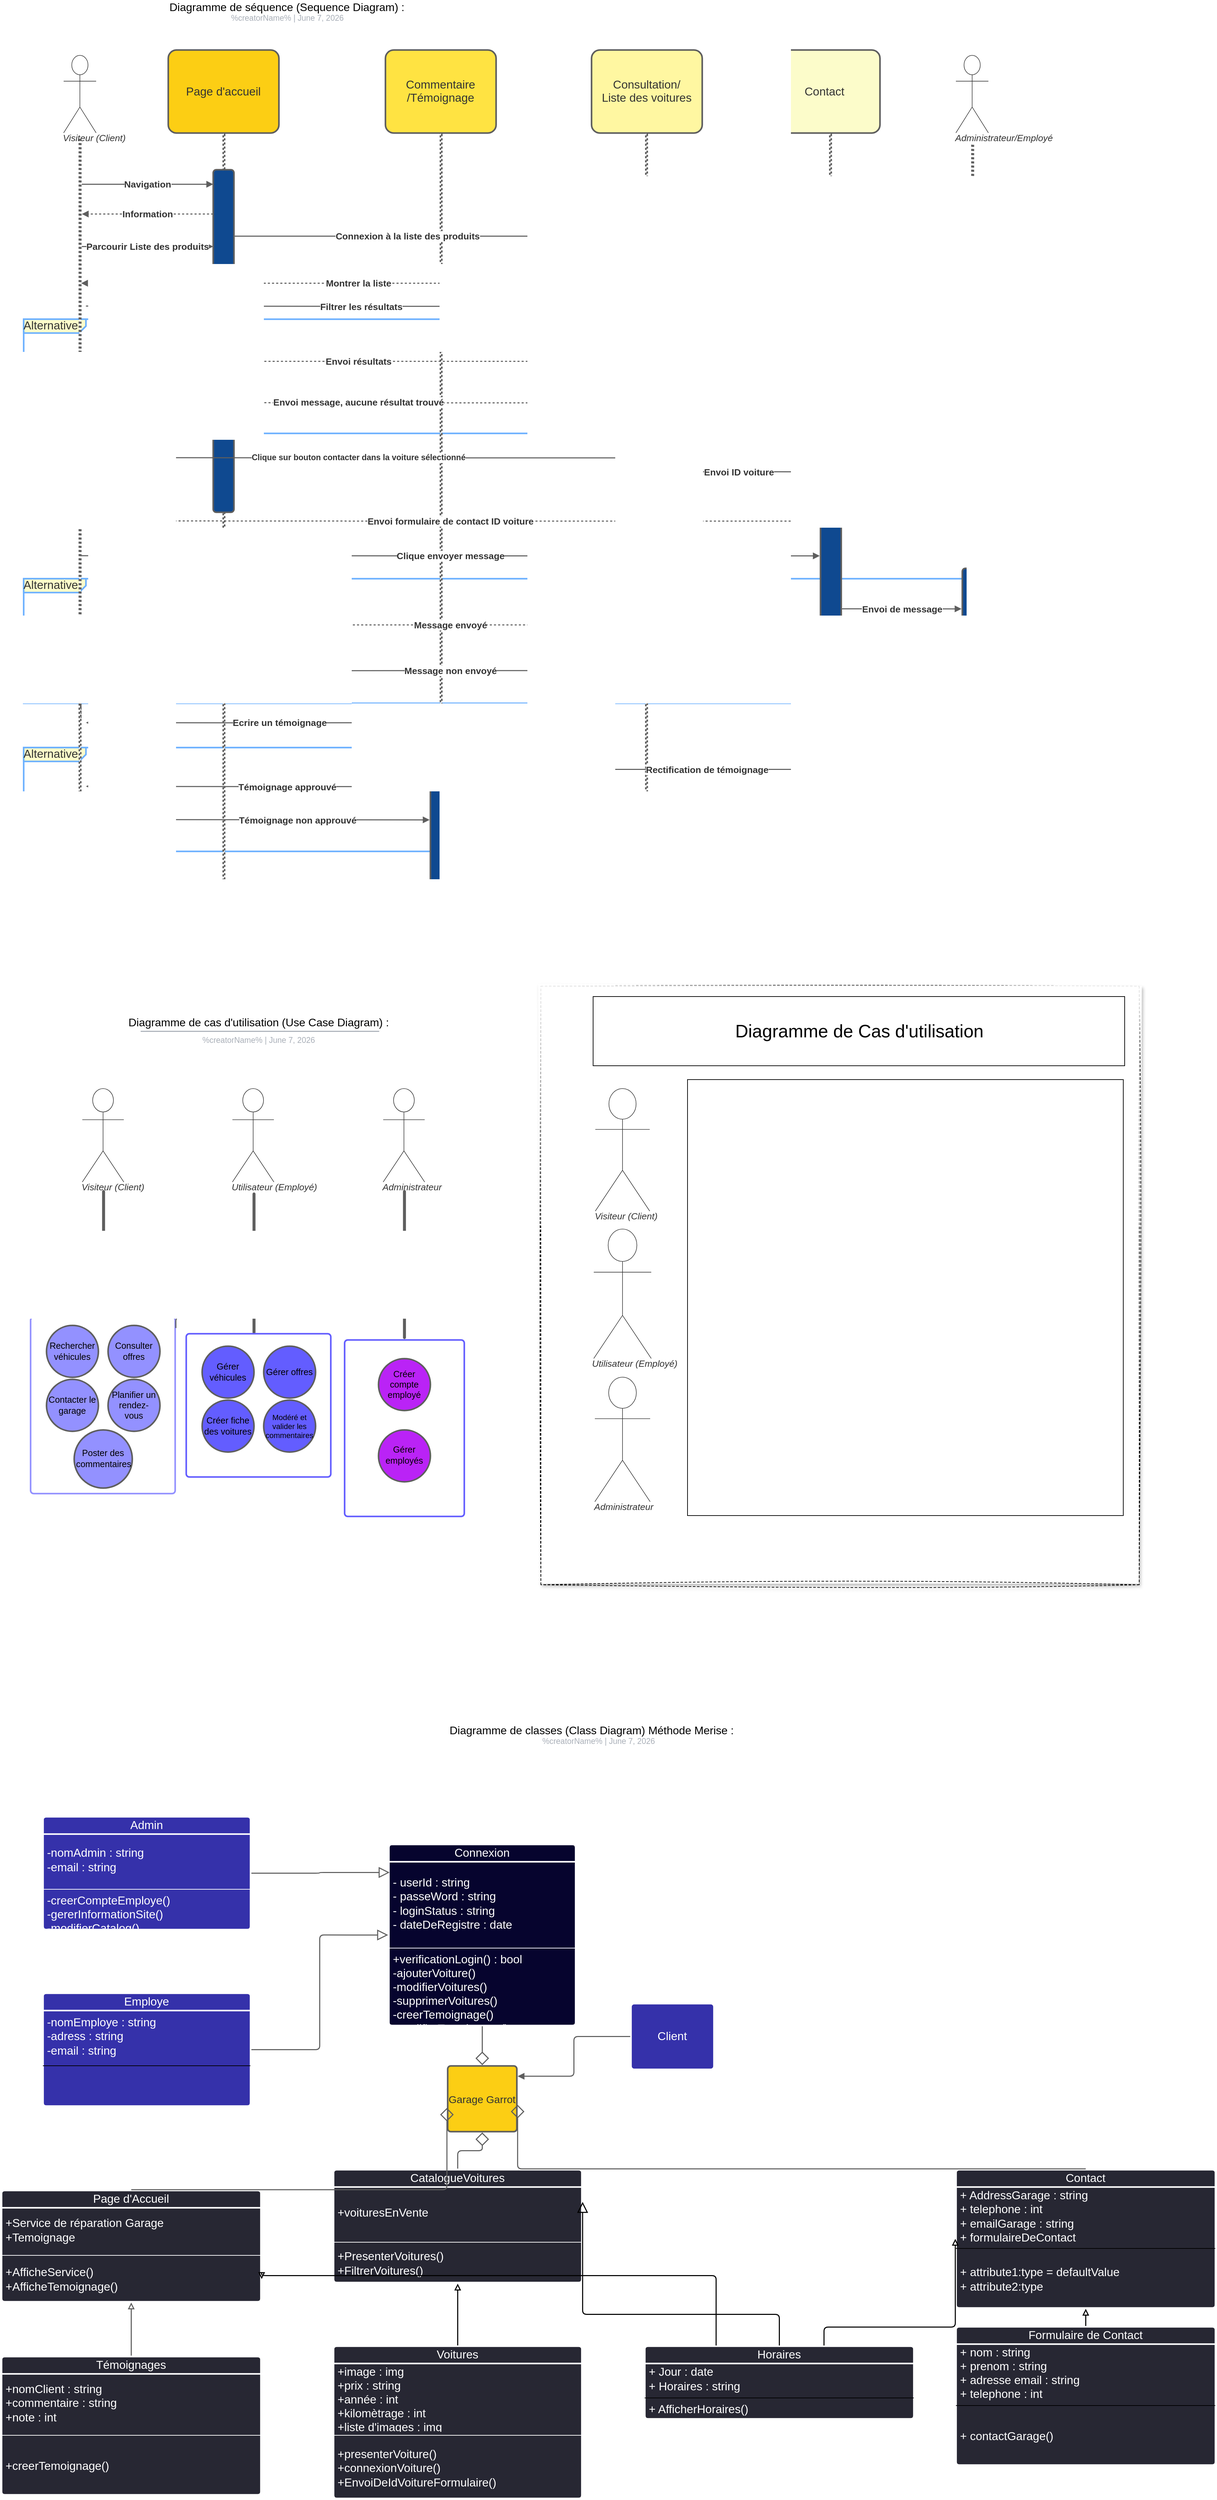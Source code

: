 <mxfile version="21.3.7" type="github">
  <diagram name="Page-1" id="gkpLkfRcWBr6_EryrWo8">
    <mxGraphModel dx="3794" dy="1890" grid="1" gridSize="10" guides="1" tooltips="1" connect="1" arrows="1" fold="1" page="1" pageScale="1" pageWidth="827" pageHeight="1169" math="0" shadow="0">
      <root>
        <mxCell id="0" />
        <mxCell id="1" parent="0" />
        <mxCell id="BnAunMeXDNx3pweOuM9s-14" value="" style="whiteSpace=wrap;html=1;aspect=fixed;dashed=1;rounded=0;sketch=1;curveFitting=1;jiggle=2;glass=1;shadow=1;" vertex="1" parent="1">
          <mxGeometry x="-1654" y="425" width="865" height="865" as="geometry" />
        </mxCell>
        <mxCell id="jWtJL2StQqahvaxwA_9J-1" value="Visiteur (Client)" style="html=1;overflow=block;blockSpacing=1;shape=umlActor;labelPosition=center;verticalLabelPosition=bottom;verticalAlign=top;whiteSpace=nowrap;fontSize=13.3;fontColor=#333333;fontStyle=2;spacing=0;strokeColor=#333333;strokeOpacity=100;rounded=1;absoluteArcSize=1;arcSize=7.5;fillColor=#ffffff;strokeWidth=0.8;lucidId=E0v4hZ6Q94kD;" parent="1" vertex="1">
          <mxGeometry x="-2317" y="573" width="60" height="135" as="geometry" />
        </mxCell>
        <mxCell id="jWtJL2StQqahvaxwA_9J-2" value="" style="group;dropTarget=0;pointerEvents=0;" parent="1" vertex="1">
          <mxGeometry x="-2382" y="460" width="640" height="45" as="geometry" />
        </mxCell>
        <mxCell id="jWtJL2StQqahvaxwA_9J-3" value="Diagramme de cas d&#39;utilisation (Use Case Diagram) :" style="points=[[0.233,0.967,0]];html=1;overflow=block;blockSpacing=1;whiteSpace=wrap;fontSize=16;fontColor=default;align=center;spacingLeft=7;spacingRight=7;spacingTop=2;spacing=3;strokeOpacity=0;fillOpacity=0;rounded=1;absoluteArcSize=1;arcSize=12;fillColor=#ffffff;strokeWidth=1.5;lucidId=E0v4OU6HhNtv;" parent="jWtJL2StQqahvaxwA_9J-2" vertex="1">
          <mxGeometry width="640" height="31" as="geometry" />
        </mxCell>
        <UserObject label="%creatorName%  |  %date{mmmm d, yyyy}%" placeholders="1" id="jWtJL2StQqahvaxwA_9J-4">
          <mxCell style="html=1;overflow=block;blockSpacing=1;whiteSpace=wrap;fontSize=11.5;fontColor=#a9afb8;align=center;spacingLeft=7;spacingRight=7;spacingTop=2;spacing=3;strokeOpacity=0;fillOpacity=0;rounded=1;absoluteArcSize=1;arcSize=12;fillColor=#ffffff;strokeWidth=1.5;lucidId=E0v46zYpy2dv;" parent="jWtJL2StQqahvaxwA_9J-2" vertex="1">
            <mxGeometry y="31" width="640" height="14" as="geometry" />
          </mxCell>
        </UserObject>
        <mxCell id="jWtJL2StQqahvaxwA_9J-5" value="" style="html=1;jettySize=18;whiteSpace=wrap;fontSize=13;fontFamily=Helvetica;strokeColor=#a9afb8;strokeOpacity=100;strokeWidth=1.5;rounded=0;startArrow=none;endArrow=none;exitX=0.233;exitY=0.967;exitPerimeter=0;lucidId=E0v4RzTpeAeE;" parent="jWtJL2StQqahvaxwA_9J-2" source="jWtJL2StQqahvaxwA_9J-3" edge="1">
          <mxGeometry width="100" height="100" relative="1" as="geometry">
            <Array as="points" />
            <mxPoint x="494" y="30" as="targetPoint" />
          </mxGeometry>
        </mxCell>
        <mxCell id="jWtJL2StQqahvaxwA_9J-6" value="Utilisateur (Employé)" style="html=1;overflow=block;blockSpacing=1;shape=umlActor;labelPosition=center;verticalLabelPosition=bottom;verticalAlign=top;whiteSpace=nowrap;fontSize=13.3;fontColor=#333333;fontStyle=2;spacing=0;strokeColor=#333333;strokeOpacity=100;rounded=1;absoluteArcSize=1;arcSize=7.5;fillColor=#ffffff;strokeWidth=0.8;lucidId=E0v43iB~7u60;" parent="1" vertex="1">
          <mxGeometry x="-2100" y="573" width="60" height="135" as="geometry" />
        </mxCell>
        <mxCell id="jWtJL2StQqahvaxwA_9J-7" value="Administrateur" style="html=1;overflow=block;blockSpacing=1;shape=umlActor;labelPosition=center;verticalLabelPosition=bottom;verticalAlign=top;whiteSpace=nowrap;fontSize=13.3;fontColor=#333333;fontStyle=2;spacing=0;strokeColor=#333333;strokeOpacity=100;rounded=1;absoluteArcSize=1;arcSize=7.5;fillColor=#ffffff;strokeWidth=0.8;lucidId=E0v4T9S2aYby;" parent="1" vertex="1">
          <mxGeometry x="-1882" y="573" width="60" height="135" as="geometry" />
        </mxCell>
        <mxCell id="jWtJL2StQqahvaxwA_9J-8" value="" style="html=1;overflow=block;blockSpacing=1;whiteSpace=wrap;fontSize=13;spacing=0;strokeColor=#5e5e5e;strokeOpacity=100;rounded=1;absoluteArcSize=1;arcSize=9;rotation=-270;strokeWidth=2.3;lucidId=E0v4jiicqvy-;" parent="1" vertex="1">
          <mxGeometry x="-2378" y="811" width="183" height="2" as="geometry" />
        </mxCell>
        <mxCell id="jWtJL2StQqahvaxwA_9J-9" value="" style="html=1;overflow=block;blockSpacing=1;whiteSpace=wrap;fontSize=13;spacing=0;strokeColor=#5e5e5e;strokeOpacity=100;rounded=1;absoluteArcSize=1;arcSize=9;rotation=-270;strokeWidth=2.3;lucidId=E0v4KKIvl5dx;" parent="1" vertex="1">
          <mxGeometry x="-2170" y="824" width="202" height="2" as="geometry" />
        </mxCell>
        <mxCell id="jWtJL2StQqahvaxwA_9J-10" value="" style="html=1;overflow=block;blockSpacing=1;whiteSpace=wrap;fontSize=13;spacing=0;strokeColor=#5e5e5e;strokeOpacity=100;rounded=1;absoluteArcSize=1;arcSize=9;rotation=90;strokeWidth=2.3;lucidId=E0v4f4E81KRW;" parent="1" vertex="1">
          <mxGeometry x="-1958" y="826" width="213" height="2" as="geometry" />
        </mxCell>
        <mxCell id="jWtJL2StQqahvaxwA_9J-11" value="Rechercher véhicules" style="html=1;overflow=block;blockSpacing=1;whiteSpace=wrap;ellipse;fontSize=12.7;fontColor=default;align=center;spacing=3.8;strokeColor=#5e5e5e;strokeOpacity=100;fillOpacity=100;rounded=1;absoluteArcSize=1;arcSize=9;fillColor=#9391ff;strokeWidth=2.3;lucidId=E0v4nfyIspCq;" parent="1" vertex="1">
          <mxGeometry x="-2369" y="915" width="75" height="75" as="geometry" />
        </mxCell>
        <mxCell id="jWtJL2StQqahvaxwA_9J-12" value="Consulter offres" style="html=1;overflow=block;blockSpacing=1;whiteSpace=wrap;ellipse;fontSize=12.7;fontColor=default;align=center;spacing=3.8;strokeColor=#5e5e5e;strokeOpacity=100;fillOpacity=100;rounded=1;absoluteArcSize=1;arcSize=9;fillColor=#9391ff;strokeWidth=2.3;lucidId=E0v4fCLKT.az;" parent="1" vertex="1">
          <mxGeometry x="-2280" y="915" width="75" height="75" as="geometry" />
        </mxCell>
        <mxCell id="jWtJL2StQqahvaxwA_9J-13" value="Planifier un rendez-vous" style="html=1;overflow=block;blockSpacing=1;whiteSpace=wrap;ellipse;fontSize=12.7;fontColor=default;align=center;spacing=3.8;strokeColor=#5e5e5e;strokeOpacity=100;fillOpacity=100;rounded=1;absoluteArcSize=1;arcSize=9;fillColor=#9391ff;strokeWidth=2.3;lucidId=E0v4iZAwetfx;" parent="1" vertex="1">
          <mxGeometry x="-2280" y="993" width="75" height="75" as="geometry" />
        </mxCell>
        <mxCell id="jWtJL2StQqahvaxwA_9J-14" value="Contacter le garage " style="html=1;overflow=block;blockSpacing=1;whiteSpace=wrap;ellipse;fontSize=12.7;fontColor=default;align=center;spacing=3.8;strokeColor=#5e5e5e;strokeOpacity=100;fillOpacity=100;rounded=1;absoluteArcSize=1;arcSize=9;fillColor=#9391ff;strokeWidth=2.3;lucidId=E0v4qCsM8aeM;" parent="1" vertex="1">
          <mxGeometry x="-2369" y="993" width="75" height="75" as="geometry" />
        </mxCell>
        <mxCell id="jWtJL2StQqahvaxwA_9J-15" value="Poster des commentaires   " style="html=1;overflow=block;blockSpacing=1;whiteSpace=wrap;ellipse;fontSize=12.7;fontColor=default;align=center;spacing=3.8;strokeColor=#5e5e5e;strokeOpacity=100;fillOpacity=100;rounded=1;absoluteArcSize=1;arcSize=9;fillColor=#9391ff;strokeWidth=2.3;lucidId=E0v4S.0FLiLP;" parent="1" vertex="1">
          <mxGeometry x="-2329" y="1066" width="84" height="84" as="geometry" />
        </mxCell>
        <mxCell id="jWtJL2StQqahvaxwA_9J-16" value="" style="html=1;overflow=block;blockSpacing=1;whiteSpace=wrap;fontSize=13;align=center;spacing=3.8;strokeColor=#9391ff;strokeOpacity=100;fillOpacity=0;rounded=1;absoluteArcSize=1;arcSize=9;fillColor=#000000;strokeWidth=2.3;lucidId=E0v4Ufped3oJ;" parent="1" vertex="1">
          <mxGeometry x="-2392" y="903" width="209" height="255" as="geometry" />
        </mxCell>
        <mxCell id="jWtJL2StQqahvaxwA_9J-17" value="" style="html=1;jettySize=18;whiteSpace=wrap;fontSize=13;strokeColor=#5E5E5E;strokeWidth=1.5;rounded=1;arcSize=12;edgeStyle=orthogonalEdgeStyle;startArrow=none;endArrow=block;endFill=1;exitX=1.005;exitY=0.062;exitPerimeter=0;entryX=0.37;entryY=1;entryPerimeter=0;lucidId=E0v4AEjVQiWg;" parent="1" source="jWtJL2StQqahvaxwA_9J-16" target="jWtJL2StQqahvaxwA_9J-10" edge="1">
          <mxGeometry width="100" height="100" relative="1" as="geometry">
            <Array as="points">
              <mxPoint x="-2167" y="903" />
              <mxPoint x="-2167" y="821" />
              <mxPoint x="-2101" y="821" />
              <mxPoint x="-2101" y="806" />
              <mxPoint x="-2018" y="806" />
              <mxPoint x="-2018" y="791" />
            </Array>
          </mxGeometry>
        </mxCell>
        <mxCell id="jWtJL2StQqahvaxwA_9J-18" value="" style="html=1;jettySize=18;whiteSpace=wrap;fontSize=13;strokeColor=#5E5E5E;strokeWidth=1.5;rounded=1;arcSize=12;edgeStyle=orthogonalEdgeStyle;startArrow=none;endArrow=block;endFill=1;exitX=0.952;exitY=-0.004;exitPerimeter=0;lucidId=E0v4QUg6OC1O;" parent="1" source="jWtJL2StQqahvaxwA_9J-16" edge="1">
          <mxGeometry width="100" height="100" relative="1" as="geometry">
            <Array as="points" />
            <mxPoint x="-2018" y="798" as="targetPoint" />
          </mxGeometry>
        </mxCell>
        <mxCell id="jWtJL2StQqahvaxwA_9J-19" value="Gérer véhicules " style="html=1;overflow=block;blockSpacing=1;whiteSpace=wrap;ellipse;fontSize=12.7;fontColor=default;align=center;spacing=3.8;strokeColor=#5e5e5e;strokeOpacity=100;fillOpacity=100;rounded=1;absoluteArcSize=1;arcSize=9;fillColor=#635dff;strokeWidth=2.3;lucidId=E0v4OXG7rwXp;" parent="1" vertex="1">
          <mxGeometry x="-2144" y="945" width="75" height="75" as="geometry" />
        </mxCell>
        <mxCell id="jWtJL2StQqahvaxwA_9J-20" value="Gérer offres  " style="html=1;overflow=block;blockSpacing=1;whiteSpace=wrap;ellipse;fontSize=12.7;fontColor=default;align=center;spacing=3.8;strokeColor=#5e5e5e;strokeOpacity=100;fillOpacity=100;rounded=1;absoluteArcSize=1;arcSize=9;fillColor=#635dff;strokeWidth=2.3;lucidId=E0v4~xlegcLH;" parent="1" vertex="1">
          <mxGeometry x="-2055" y="945" width="75" height="75" as="geometry" />
        </mxCell>
        <mxCell id="jWtJL2StQqahvaxwA_9J-21" value="Modéré et valider les commentaires " style="html=1;overflow=block;blockSpacing=1;whiteSpace=wrap;ellipse;fontSize=11;fontColor=default;align=center;spacing=3.8;strokeColor=#5e5e5e;strokeOpacity=100;fillOpacity=100;rounded=1;absoluteArcSize=1;arcSize=9;fillColor=#635dff;strokeWidth=2.3;lucidId=E0v4ICaLpJ.U;" parent="1" vertex="1">
          <mxGeometry x="-2055" y="1023" width="75" height="75" as="geometry" />
        </mxCell>
        <mxCell id="jWtJL2StQqahvaxwA_9J-22" value=" Créer fiche des voitures" style="html=1;overflow=block;blockSpacing=1;whiteSpace=wrap;ellipse;fontSize=12.7;fontColor=default;align=center;spacing=3.8;strokeColor=#5e5e5e;strokeOpacity=100;fillOpacity=100;rounded=1;absoluteArcSize=1;arcSize=9;fillColor=#635dff;strokeWidth=2.3;lucidId=E0v4e2~vZVoO;" parent="1" vertex="1">
          <mxGeometry x="-2144" y="1023" width="75" height="75" as="geometry" />
        </mxCell>
        <mxCell id="jWtJL2StQqahvaxwA_9J-23" value="" style="html=1;overflow=block;blockSpacing=1;whiteSpace=wrap;fontSize=13;align=center;spacing=3.8;strokeColor=#635dff;strokeOpacity=100;fillOpacity=0;rounded=1;absoluteArcSize=1;arcSize=9;fillColor=#000000;strokeWidth=2.3;lucidId=E0v4dYxwYUTl;" parent="1" vertex="1">
          <mxGeometry x="-2167" y="927" width="209" height="207" as="geometry" />
        </mxCell>
        <mxCell id="jWtJL2StQqahvaxwA_9J-24" value=" Créer compte employé" style="html=1;overflow=block;blockSpacing=1;whiteSpace=wrap;ellipse;fontSize=12.7;fontColor=default;align=center;spacing=3.8;strokeColor=#5e5e5e;strokeOpacity=100;fillOpacity=100;rounded=1;absoluteArcSize=1;arcSize=9;fillColor=#ba23f6;strokeWidth=2.3;lucidId=E0v4QMTFkiJj;" parent="1" vertex="1">
          <mxGeometry x="-1889" y="963" width="75" height="75" as="geometry" />
        </mxCell>
        <mxCell id="jWtJL2StQqahvaxwA_9J-25" value="&lt;div style=&quot;display: flex; justify-content: center; text-align: center; align-items: baseline; font-size: 0; line-height: 1.25;margin-top: -2px;&quot;&gt;&lt;span&gt;&lt;span style=&quot;font-size:9.3px;color:#000000;&quot;&gt; &lt;/span&gt;&lt;span style=&quot;font-size:12.7px;color:#000000;&quot;&gt;Gérer employés&lt;/span&gt;&lt;/span&gt;&lt;/div&gt;" style="html=1;overflow=block;blockSpacing=1;whiteSpace=wrap;ellipse;fontSize=13;spacing=3.8;strokeColor=#5e5e5e;strokeOpacity=100;fillOpacity=100;rounded=1;absoluteArcSize=1;arcSize=9;fillColor=#ba23f6;strokeWidth=2.3;lucidId=E0v4MiIsW52f;" parent="1" vertex="1">
          <mxGeometry x="-1889" y="1066" width="75" height="75" as="geometry" />
        </mxCell>
        <mxCell id="jWtJL2StQqahvaxwA_9J-26" value="" style="html=1;overflow=block;blockSpacing=1;whiteSpace=wrap;fontSize=13;align=center;spacing=3.8;strokeColor=#635dff;strokeOpacity=100;fillOpacity=0;rounded=1;absoluteArcSize=1;arcSize=9;fillColor=#000000;strokeWidth=2.3;lucidId=E0v4oKJA9-4u;" parent="1" vertex="1">
          <mxGeometry x="-1938" y="936" width="173" height="255" as="geometry" />
        </mxCell>
        <mxCell id="jWtJL2StQqahvaxwA_9J-28" value="" style="html=1;overflow=block;blockSpacing=1;whiteSpace=wrap;rounded=1;absoluteArcSize=1;arcSize=24;container=1;pointerEvents=0;collapsible=0;recursiveResize=0;fontSize=13;align=center;spacing=0;strokeColor=#5e5e5e;strokeOpacity=100;fillOpacity=100;fillColor=#ffe342;strokeWidth=2.3;lucidId=O.v4xsk3p5HK;" parent="1" vertex="1">
          <mxGeometry x="-1879" y="-928" width="160" height="120" as="geometry" />
        </mxCell>
        <mxCell id="jWtJL2StQqahvaxwA_9J-29" value="" style="html=1;overflow=block;blockSpacing=1;whiteSpace=wrap;rounded=1;absoluteArcSize=1;arcSize=24;container=1;pointerEvents=0;collapsible=0;recursiveResize=0;fontSize=13;align=center;spacing=0;strokeColor=#5e5e5e;strokeOpacity=100;fillOpacity=100;fillColor=#fff7a1;strokeWidth=2.3;lucidId=O.v4H8er2~Zm;" parent="1" vertex="1">
          <mxGeometry x="-1581" y="-928" width="160" height="120" as="geometry" />
        </mxCell>
        <mxCell id="jWtJL2StQqahvaxwA_9J-30" value="" style="html=1;overflow=block;blockSpacing=1;whiteSpace=wrap;rounded=1;absoluteArcSize=1;arcSize=24;container=1;pointerEvents=0;collapsible=0;recursiveResize=0;fontSize=13;align=center;spacing=0;strokeColor=#5e5e5e;strokeOpacity=100;fillOpacity=100;fillColor=#fcfcca;strokeWidth=2.3;lucidId=O.v4qwtDeSNk;" parent="1" vertex="1">
          <mxGeometry x="-1324" y="-928" width="160" height="120" as="geometry" />
        </mxCell>
        <mxCell id="jWtJL2StQqahvaxwA_9J-31" value="Alternative" style="html=1;blockSpacing=1;whiteSpace=wrap;shape=mxgraph.sysml.package2;xSize=90;overflow=fill;fontSize=16.7;fontColor=#333333;align=left;spacing=0;strokeColor=#6db1ff;strokeOpacity=100;fillOpacity=100;rounded=1;absoluteArcSize=1;arcSize=9;fillColor=#fcfcca;strokeWidth=2.3;lucidId=YBw4MqrhlL.r;" parent="1" vertex="1">
          <mxGeometry x="-2402" y="-164" width="1440" height="180" as="geometry" />
        </mxCell>
        <mxCell id="jWtJL2StQqahvaxwA_9J-32" value="Alternative" style="html=1;blockSpacing=1;whiteSpace=wrap;shape=mxgraph.sysml.package2;xSize=90;overflow=fill;fontSize=16.7;fontColor=#333333;align=left;spacing=0;strokeColor=#6db1ff;strokeOpacity=100;fillOpacity=100;rounded=1;absoluteArcSize=1;arcSize=9;fillColor=#fcfcca;strokeWidth=2.3;lucidId=-Cw4YTbApHRs;" parent="1" vertex="1">
          <mxGeometry x="-2402" y="-539" width="960" height="165" as="geometry" />
        </mxCell>
        <mxCell id="jWtJL2StQqahvaxwA_9J-33" value="Alternative" style="html=1;blockSpacing=1;whiteSpace=wrap;shape=mxgraph.sysml.package2;xSize=90;overflow=fill;fontSize=16.7;fontColor=#333333;align=left;spacing=0;strokeColor=#6db1ff;strokeOpacity=100;fillOpacity=100;rounded=1;absoluteArcSize=1;arcSize=9;fillColor=#fcfcca;strokeWidth=2.3;lucidId=VZw4ieArGQU4;" parent="1" vertex="1">
          <mxGeometry x="-2402" y="80" width="660" height="150" as="geometry" />
        </mxCell>
        <UserObject label="&lt;div style=&quot;display: flex; justify-content: flex-start; text-align: left; align-items: baseline; font-size: 0; line-height: 1.25;margin-top: -2px;&quot;&gt;&lt;span&gt;&lt;span style=&quot;font-size:16px;color:#000000;&quot;&gt;Diagramme de séquence (Sequence Diagram) :&#xa;&lt;/span&gt;&lt;/span&gt;&lt;/div&gt;&lt;div style=&quot;display: flex; justify-content: center; text-align: center; align-items: baseline; font-size: 0; line-height: 1.25;margin-left: 7px;margin-right: 7px;margin-top: 2px;margin-top: -2px;&quot;&gt;&lt;span&gt;&lt;span style=&quot;font-size:11.5px;color:#a9afb8;&quot;&gt;%creatorName%  |  %date{mmmm d, yyyy}%&lt;/span&gt;&lt;/span&gt;&lt;/div&gt;" placeholders="1" id="jWtJL2StQqahvaxwA_9J-34">
          <mxCell style="html=1;overflow=block;blockSpacing=1;whiteSpace=wrap;fontSize=13;align=left;spacing=3.8;verticalAlign=top;strokeColor=none;fillOpacity=0;fillColor=#ffffff;strokeWidth=0;lucidId=O.v4v.V5B6~r;" parent="1" vertex="1">
            <mxGeometry x="-2194" y="-1000" width="347" height="46" as="geometry" />
          </mxCell>
        </UserObject>
        <mxCell id="jWtJL2StQqahvaxwA_9J-35" value="Visiteur  (Client)" style="html=1;overflow=block;blockSpacing=1;shape=umlActor;labelPosition=center;verticalLabelPosition=bottom;verticalAlign=top;whiteSpace=nowrap;fontSize=13.3;fontColor=#333333;fontStyle=2;spacing=0;strokeColor=#333333;strokeOpacity=100;rounded=1;absoluteArcSize=1;arcSize=7.5;fillColor=#ffffff;strokeWidth=0.8;lucidId=O.v4Jjr_b8Z5;" parent="1" vertex="1">
          <mxGeometry x="-2344" y="-920" width="47" height="112" as="geometry" />
        </mxCell>
        <mxCell id="jWtJL2StQqahvaxwA_9J-36" value="" style="html=1;overflow=block;blockSpacing=1;whiteSpace=wrap;rounded=1;absoluteArcSize=1;arcSize=24;container=1;pointerEvents=0;collapsible=0;recursiveResize=0;fontSize=13;align=center;spacing=0;strokeColor=#5e5e5e;strokeOpacity=100;fillOpacity=100;fillColor=#fcce14;strokeWidth=2.3;lucidId=O.v4sSC.tmU.;" parent="1" vertex="1">
          <mxGeometry x="-2193" y="-928" width="160" height="120" as="geometry" />
        </mxCell>
        <mxCell id="jWtJL2StQqahvaxwA_9J-37" value="Page d&#39;accueil" style="html=1;overflow=block;blockSpacing=1;whiteSpace=wrap;fontSize=16.7;fontColor=#333333;align=center;spacing=3.8;strokeOpacity=0;fillOpacity=0;rounded=1;absoluteArcSize=1;arcSize=9;fillColor=#ffffff;strokeWidth=2.3;lucidId=O.v4Upmj7qb6;" parent="1" vertex="1">
          <mxGeometry x="-2203" y="-890" width="180" height="45" as="geometry" />
        </mxCell>
        <mxCell id="jWtJL2StQqahvaxwA_9J-38" value="&lt;div style=&quot;display: flex; justify-content: center; text-align: center; align-items: baseline; font-size: 0; line-height: 1.25;margin-top: -2px;&quot;&gt;&lt;span&gt;&lt;span style=&quot;font-size:16.7px;color:#333333;&quot;&gt;Commentaire&#xa;&lt;/span&gt;&lt;/span&gt;&lt;/div&gt;&lt;div style=&quot;display: flex; justify-content: center; text-align: center; align-items: baseline; font-size: 0; line-height: 1.25;margin-top: -2px;&quot;&gt;&lt;span&gt;&lt;span style=&quot;font-size:16.7px;color:#333333;&quot;&gt;/Témoignage&lt;/span&gt;&lt;/span&gt;&lt;/div&gt;" style="html=1;overflow=block;blockSpacing=1;whiteSpace=wrap;fontSize=13;spacing=3.8;strokeOpacity=0;fillOpacity=0;rounded=1;absoluteArcSize=1;arcSize=9;fillColor=#ffffff;strokeWidth=2.3;lucidId=O.v4fSKv_FuR;" parent="1" vertex="1">
          <mxGeometry x="-1889" y="-901" width="180" height="67" as="geometry" />
        </mxCell>
        <mxCell id="jWtJL2StQqahvaxwA_9J-39" value="&lt;div style=&quot;display: flex; justify-content: center; text-align: center; align-items: baseline; font-size: 0; line-height: 1.25;margin-top: -2px;&quot;&gt;&lt;span&gt;&lt;span style=&quot;font-size:16.7px;color:#333333;&quot;&gt;Consultation/&#xa;&lt;/span&gt;&lt;/span&gt;&lt;/div&gt;&lt;div style=&quot;display: flex; justify-content: center; text-align: center; align-items: baseline; font-size: 0; line-height: 1.25;margin-top: -2px;&quot;&gt;&lt;span&gt;&lt;span style=&quot;font-size:16.7px;color:#333333;&quot;&gt;Liste des voitures&lt;/span&gt;&lt;/span&gt;&lt;/div&gt;" style="html=1;overflow=block;blockSpacing=1;whiteSpace=wrap;fontSize=13;spacing=3.8;strokeOpacity=0;fillOpacity=0;rounded=1;absoluteArcSize=1;arcSize=9;fillColor=#ffffff;strokeWidth=2.3;lucidId=O.v4o~vFmgFz;" parent="1" vertex="1">
          <mxGeometry x="-1591" y="-891" width="180" height="48" as="geometry" />
        </mxCell>
        <mxCell id="jWtJL2StQqahvaxwA_9J-40" value="Contact" style="html=1;overflow=block;blockSpacing=1;whiteSpace=wrap;fontSize=16.7;fontColor=#333333;align=center;spacing=3.8;strokeOpacity=0;fillOpacity=0;rounded=1;absoluteArcSize=1;arcSize=9;fillColor=#ffffff;strokeWidth=2.3;lucidId=O.v4GgfFMbEy;" parent="1" vertex="1">
          <mxGeometry x="-1334" y="-890" width="180" height="45" as="geometry" />
        </mxCell>
        <mxCell id="jWtJL2StQqahvaxwA_9J-41" value="" style="html=1;overflow=block;blockSpacing=1;whiteSpace=wrap;fontSize=13;spacing=0;strokeColor=#5e5e5e;strokeOpacity=100;rounded=1;absoluteArcSize=1;arcSize=9;rotation=-270;dashed=1;fixDash=1;strokeWidth=2.3;lucidId=O.v4MvfRuMcS;" parent="1" vertex="1">
          <mxGeometry x="-2669" y="-252" width="1113" height="2" as="geometry" />
        </mxCell>
        <mxCell id="jWtJL2StQqahvaxwA_9J-42" value="" style="html=1;overflow=block;blockSpacing=1;whiteSpace=wrap;fontSize=13;spacing=0;strokeColor=#5e5e5e;strokeOpacity=100;rounded=1;absoluteArcSize=1;arcSize=9;rotation=-270;dashed=1;fixDash=1;strokeWidth=2.3;lucidId=O.v4vlAI9Znb;" parent="1" vertex="1">
          <mxGeometry x="-2355" y="-252" width="1113" height="2" as="geometry" />
        </mxCell>
        <mxCell id="jWtJL2StQqahvaxwA_9J-43" value="" style="html=1;overflow=block;blockSpacing=1;whiteSpace=wrap;fontSize=13;spacing=0;strokeColor=#5e5e5e;strokeOpacity=100;rounded=1;absoluteArcSize=1;arcSize=9;rotation=-270;dashed=1;fixDash=1;strokeWidth=2.3;lucidId=O.v4o5tknFJy;" parent="1" vertex="1">
          <mxGeometry x="-2058" y="-252" width="1113" height="2" as="geometry" />
        </mxCell>
        <mxCell id="jWtJL2StQqahvaxwA_9J-44" value="" style="html=1;overflow=block;blockSpacing=1;whiteSpace=wrap;fontSize=13;spacing=0;strokeColor=#5e5e5e;strokeOpacity=100;rounded=1;absoluteArcSize=1;arcSize=9;rotation=-270;dashed=1;fixDash=1;strokeWidth=2.3;lucidId=O.v4iaXeCw92;" parent="1" vertex="1">
          <mxGeometry x="-1792" y="-252" width="1113" height="2" as="geometry" />
        </mxCell>
        <mxCell id="jWtJL2StQqahvaxwA_9J-45" value="Administrateur/Employé" style="html=1;overflow=block;blockSpacing=1;shape=umlActor;labelPosition=center;verticalLabelPosition=bottom;verticalAlign=top;whiteSpace=nowrap;fontSize=13.3;fontColor=#333333;fontStyle=2;spacing=0;strokeColor=#333333;strokeOpacity=100;rounded=1;absoluteArcSize=1;arcSize=7.5;fillColor=#ffffff;strokeWidth=0.8;lucidId=O.v4nM_GSaDn;" parent="1" vertex="1">
          <mxGeometry x="-1054" y="-920" width="47" height="112" as="geometry" />
        </mxCell>
        <mxCell id="jWtJL2StQqahvaxwA_9J-46" value="" style="html=1;overflow=block;blockSpacing=1;whiteSpace=wrap;fontSize=13;spacing=0;strokeColor=#5e5e5e;strokeOpacity=100;fillOpacity=100;rounded=1;absoluteArcSize=1;arcSize=9;fillColor=#0f4990;strokeWidth=2.3;lucidId=O.v4kSHFRUKb;" parent="1" vertex="1">
          <mxGeometry x="-2128" y="-755" width="30" height="495" as="geometry" />
        </mxCell>
        <mxCell id="jWtJL2StQqahvaxwA_9J-47" value="" style="html=1;overflow=block;blockSpacing=1;whiteSpace=wrap;fontSize=13;spacing=0;strokeColor=#5e5e5e;strokeOpacity=100;rounded=1;absoluteArcSize=1;arcSize=9;rotation=-270;dashed=1;fixDash=1;strokeWidth=2.3;lucidId=O.v4rNS-CwyW;" parent="1" vertex="1">
          <mxGeometry x="-2740" y="-382" width="839" height="2" as="geometry" />
        </mxCell>
        <mxCell id="jWtJL2StQqahvaxwA_9J-48" value="" style="html=1;overflow=block;blockSpacing=1;whiteSpace=wrap;fontSize=13;spacing=0;strokeColor=#5e5e5e;strokeOpacity=100;fillOpacity=100;rounded=1;absoluteArcSize=1;arcSize=9;fillColor=#0f4990;strokeWidth=2.3;lucidId=O.v4dh4rE484;" parent="1" vertex="1">
          <mxGeometry x="-1516" y="-725" width="30" height="465" as="geometry" />
        </mxCell>
        <mxCell id="jWtJL2StQqahvaxwA_9J-49" value="" style="html=1;jettySize=18;whiteSpace=wrap;fontSize=13;strokeColor=#5E5E5E;dashed=1;fixDash=1;strokeWidth=1.5;rounded=1;arcSize=12;edgeStyle=orthogonalEdgeStyle;startArrow=none;endArrow=block;endFill=1;exitX=-0.037;exitY=0.531;exitPerimeter=0;entryX=0.384;entryY=0;entryPerimeter=0;lucidId=O.v4Oke_IXJc;" parent="1" source="jWtJL2StQqahvaxwA_9J-48" target="jWtJL2StQqahvaxwA_9J-47" edge="1">
          <mxGeometry width="100" height="100" relative="1" as="geometry">
            <Array as="points" />
          </mxGeometry>
        </mxCell>
        <mxCell id="jWtJL2StQqahvaxwA_9J-50" value="Envoi résultats" style="text;html=1;resizable=0;labelBackgroundColor=default;align=center;verticalAlign=middle;fontStyle=1;fontColor=#333333;fontSize=13.3;" parent="jWtJL2StQqahvaxwA_9J-49" vertex="1">
          <mxGeometry relative="1" as="geometry">
            <mxPoint as="offset" />
          </mxGeometry>
        </mxCell>
        <mxCell id="jWtJL2StQqahvaxwA_9J-51" value="" style="html=1;jettySize=18;whiteSpace=wrap;fontSize=13;strokeColor=#5E5E5E;dashed=1;fixDash=1;strokeWidth=1.5;rounded=1;arcSize=12;edgeStyle=orthogonalEdgeStyle;startArrow=none;endArrow=block;endFill=1;exitX=-0.037;exitY=0.66;exitPerimeter=0;entryX=0.455;entryY=0;entryPerimeter=0;lucidId=O.v4aioplXV.;" parent="1" source="jWtJL2StQqahvaxwA_9J-48" target="jWtJL2StQqahvaxwA_9J-47" edge="1">
          <mxGeometry width="100" height="100" relative="1" as="geometry">
            <Array as="points" />
          </mxGeometry>
        </mxCell>
        <mxCell id="jWtJL2StQqahvaxwA_9J-52" value="Envoi message, aucune résultat trouvé" style="text;html=1;resizable=0;labelBackgroundColor=default;align=center;verticalAlign=middle;fontStyle=1;fontColor=#333333;fontSize=13.3;" parent="jWtJL2StQqahvaxwA_9J-51" vertex="1">
          <mxGeometry relative="1" as="geometry">
            <mxPoint as="offset" />
          </mxGeometry>
        </mxCell>
        <mxCell id="jWtJL2StQqahvaxwA_9J-53" value="" style="html=1;jettySize=18;whiteSpace=wrap;fontSize=13;strokeColor=#5E5E5E;strokeWidth=1.5;rounded=1;arcSize=12;edgeStyle=orthogonalEdgeStyle;startArrow=block;startFill=1;endArrow=none;exitX=-0.037;exitY=0.831;exitPerimeter=0;entryX=0.55;entryY=0;entryPerimeter=0;lucidId=O.v4pDnxjaKH;" parent="1" source="jWtJL2StQqahvaxwA_9J-48" target="jWtJL2StQqahvaxwA_9J-47" edge="1">
          <mxGeometry width="100" height="100" relative="1" as="geometry">
            <Array as="points" />
          </mxGeometry>
        </mxCell>
        <mxCell id="jWtJL2StQqahvaxwA_9J-54" value="Clique sur bouton contacter dans la voiture sélectionné" style="text;html=1;resizable=0;labelBackgroundColor=default;align=center;verticalAlign=middle;fontStyle=1;fontColor=#333333;fontSize=11.7;" parent="jWtJL2StQqahvaxwA_9J-53" vertex="1">
          <mxGeometry relative="1" as="geometry">
            <mxPoint as="offset" />
          </mxGeometry>
        </mxCell>
        <mxCell id="jWtJL2StQqahvaxwA_9J-55" value="" style="html=1;overflow=block;blockSpacing=1;whiteSpace=wrap;fontSize=13;spacing=0;strokeColor=#5e5e5e;strokeOpacity=100;fillOpacity=100;rounded=1;absoluteArcSize=1;arcSize=9;fillColor=#0f4990;strokeWidth=2.3;lucidId=O.v4rTKuvIvl;" parent="1" vertex="1">
          <mxGeometry x="-1250" y="-344" width="30" height="375" as="geometry" />
        </mxCell>
        <mxCell id="jWtJL2StQqahvaxwA_9J-56" value="" style="html=1;overflow=block;blockSpacing=1;whiteSpace=wrap;fontSize=13;spacing=0;strokeColor=#5e5e5e;strokeOpacity=100;rounded=1;absoluteArcSize=1;arcSize=9;rotation=-270;dashed=1;fixDash=1;strokeWidth=2.3;lucidId=O.v4-R9pIBdy;" parent="1" vertex="1">
          <mxGeometry x="-1578.5" y="-244.5" width="1097" height="2" as="geometry" />
        </mxCell>
        <mxCell id="jWtJL2StQqahvaxwA_9J-57" value="" style="html=1;jettySize=18;whiteSpace=wrap;fontSize=13;strokeColor=#5E5E5E;strokeWidth=1.5;rounded=1;arcSize=12;edgeStyle=orthogonalEdgeStyle;startArrow=none;endArrow=block;endFill=1;exitX=1.037;exitY=0.874;exitPerimeter=0;entryX=-0.037;entryY=0.068;entryPerimeter=0;lucidId=O.v41hrQaDPC;" parent="1" source="jWtJL2StQqahvaxwA_9J-48" target="jWtJL2StQqahvaxwA_9J-55" edge="1">
          <mxGeometry width="100" height="100" relative="1" as="geometry">
            <Array as="points" />
          </mxGeometry>
        </mxCell>
        <mxCell id="jWtJL2StQqahvaxwA_9J-58" value="Envoi ID voiture" style="text;html=1;resizable=0;labelBackgroundColor=default;align=center;verticalAlign=middle;fontStyle=1;fontColor=#333333;fontSize=13.3;" parent="jWtJL2StQqahvaxwA_9J-57" vertex="1">
          <mxGeometry relative="1" as="geometry">
            <mxPoint as="offset" />
          </mxGeometry>
        </mxCell>
        <mxCell id="jWtJL2StQqahvaxwA_9J-59" value="" style="html=1;jettySize=18;whiteSpace=wrap;fontSize=13;strokeColor=#5E5E5E;dashed=1;fixDash=1;strokeWidth=1.5;rounded=1;arcSize=12;edgeStyle=orthogonalEdgeStyle;startArrow=none;endArrow=block;endFill=1;exitX=-0.037;exitY=0.258;exitPerimeter=0;entryX=0.659;entryY=0;entryPerimeter=0;lucidId=O.v4EKcI3OWY;" parent="1" source="jWtJL2StQqahvaxwA_9J-55" target="jWtJL2StQqahvaxwA_9J-47" edge="1">
          <mxGeometry width="100" height="100" relative="1" as="geometry">
            <Array as="points" />
          </mxGeometry>
        </mxCell>
        <mxCell id="jWtJL2StQqahvaxwA_9J-60" value="Envoi formulaire de contact ID voiture" style="text;html=1;resizable=0;labelBackgroundColor=default;align=center;verticalAlign=middle;fontStyle=1;fontColor=#333333;fontSize=13.3;" parent="jWtJL2StQqahvaxwA_9J-59" vertex="1">
          <mxGeometry relative="1" as="geometry">
            <mxPoint as="offset" />
          </mxGeometry>
        </mxCell>
        <mxCell id="jWtJL2StQqahvaxwA_9J-61" value="" style="html=1;jettySize=18;whiteSpace=wrap;fontSize=13;strokeColor=#5E5E5E;strokeWidth=1.5;rounded=1;arcSize=12;edgeStyle=orthogonalEdgeStyle;startArrow=block;startFill=1;endArrow=none;exitX=-0.037;exitY=0.392;exitPerimeter=0;entryX=0.719;entryY=0;entryPerimeter=0;lucidId=Y.v4IYNe0~j0;" parent="1" source="jWtJL2StQqahvaxwA_9J-55" target="jWtJL2StQqahvaxwA_9J-47" edge="1">
          <mxGeometry width="100" height="100" relative="1" as="geometry">
            <Array as="points" />
          </mxGeometry>
        </mxCell>
        <mxCell id="jWtJL2StQqahvaxwA_9J-62" value="Clique envoyer message" style="text;html=1;resizable=0;labelBackgroundColor=default;align=center;verticalAlign=middle;fontStyle=1;fontColor=#333333;fontSize=13.3;" parent="jWtJL2StQqahvaxwA_9J-61" vertex="1">
          <mxGeometry relative="1" as="geometry">
            <mxPoint as="offset" />
          </mxGeometry>
        </mxCell>
        <mxCell id="jWtJL2StQqahvaxwA_9J-63" value="" style="html=1;overflow=block;blockSpacing=1;whiteSpace=wrap;fontSize=13;spacing=0;strokeColor=#5e5e5e;strokeOpacity=100;fillOpacity=100;rounded=1;absoluteArcSize=1;arcSize=9;fillColor=#0f4990;strokeWidth=2.3;lucidId=Mmw4W55uL8Zy;" parent="1" vertex="1">
          <mxGeometry x="-1045" y="-179" width="30" height="105" as="geometry" />
        </mxCell>
        <mxCell id="jWtJL2StQqahvaxwA_9J-64" value="" style="html=1;jettySize=18;whiteSpace=wrap;fontSize=13;strokeColor=#5E5E5E;strokeWidth=1.5;rounded=1;arcSize=12;edgeStyle=orthogonalEdgeStyle;startArrow=block;startFill=1;endArrow=none;lucidId=wtw4ixZKij.u;" parent="1" edge="1">
          <mxGeometry width="100" height="100" relative="1" as="geometry">
            <Array as="points" />
            <mxPoint x="-2128" y="-734" as="sourcePoint" />
            <mxPoint x="-2318" y="-734" as="targetPoint" />
          </mxGeometry>
        </mxCell>
        <mxCell id="jWtJL2StQqahvaxwA_9J-65" value="Navigation" style="text;html=1;resizable=0;labelBackgroundColor=default;align=center;verticalAlign=middle;fontStyle=1;fontColor=#333333;fontSize=13.3;" parent="jWtJL2StQqahvaxwA_9J-64" vertex="1">
          <mxGeometry relative="1" as="geometry">
            <mxPoint as="offset" />
          </mxGeometry>
        </mxCell>
        <mxCell id="jWtJL2StQqahvaxwA_9J-66" value="" style="html=1;jettySize=18;whiteSpace=wrap;fontSize=13;strokeColor=#5E5E5E;dashed=1;fixDash=1;strokeWidth=1.5;rounded=1;arcSize=12;edgeStyle=orthogonalEdgeStyle;startArrow=none;endArrow=block;endFill=1;lucidId=wtw47-qaW_Ss;" parent="1" edge="1">
          <mxGeometry width="100" height="100" relative="1" as="geometry">
            <Array as="points" />
            <mxPoint x="-2128" y="-691" as="sourcePoint" />
            <mxPoint x="-2318" y="-691" as="targetPoint" />
          </mxGeometry>
        </mxCell>
        <mxCell id="jWtJL2StQqahvaxwA_9J-67" value="Information" style="text;html=1;resizable=0;labelBackgroundColor=default;align=center;verticalAlign=middle;fontStyle=1;fontColor=#333333;fontSize=13.3;" parent="jWtJL2StQqahvaxwA_9J-66" vertex="1">
          <mxGeometry relative="1" as="geometry">
            <mxPoint as="offset" />
          </mxGeometry>
        </mxCell>
        <mxCell id="jWtJL2StQqahvaxwA_9J-68" value="" style="html=1;jettySize=18;whiteSpace=wrap;fontSize=13;strokeColor=#5E5E5E;strokeWidth=1.5;rounded=1;arcSize=12;edgeStyle=orthogonalEdgeStyle;startArrow=block;startFill=1;endArrow=none;lucidId=wtw4JS.fzAdc;" parent="1" edge="1">
          <mxGeometry width="100" height="100" relative="1" as="geometry">
            <Array as="points" />
            <mxPoint x="-2128" y="-644" as="sourcePoint" />
            <mxPoint x="-2318" y="-644" as="targetPoint" />
          </mxGeometry>
        </mxCell>
        <mxCell id="jWtJL2StQqahvaxwA_9J-69" value="Parcourir Liste des produits" style="text;html=1;resizable=0;labelBackgroundColor=default;align=center;verticalAlign=middle;fontStyle=1;fontColor=#333333;fontSize=13.3;" parent="jWtJL2StQqahvaxwA_9J-68" vertex="1">
          <mxGeometry relative="1" as="geometry">
            <mxPoint as="offset" />
          </mxGeometry>
        </mxCell>
        <mxCell id="jWtJL2StQqahvaxwA_9J-70" value="" style="html=1;jettySize=18;whiteSpace=wrap;fontSize=13;strokeColor=#5E5E5E;strokeWidth=1.5;rounded=1;arcSize=12;edgeStyle=orthogonalEdgeStyle;startArrow=none;endArrow=block;endFill=1;lucidId=-tw4ck6UbxF0;" parent="1" edge="1">
          <mxGeometry width="100" height="100" relative="1" as="geometry">
            <Array as="points" />
            <mxPoint x="-2097" y="-659" as="sourcePoint" />
            <mxPoint x="-1518" y="-659" as="targetPoint" />
          </mxGeometry>
        </mxCell>
        <mxCell id="jWtJL2StQqahvaxwA_9J-71" value="Connexion à la liste des produits" style="text;html=1;resizable=0;labelBackgroundColor=default;align=center;verticalAlign=middle;fontStyle=1;fontColor=#333333;fontSize=13.3;" parent="jWtJL2StQqahvaxwA_9J-70" vertex="1">
          <mxGeometry x="-0.138" relative="1" as="geometry">
            <mxPoint as="offset" />
          </mxGeometry>
        </mxCell>
        <mxCell id="jWtJL2StQqahvaxwA_9J-72" value="" style="html=1;jettySize=18;whiteSpace=wrap;fontSize=13;strokeColor=#5E5E5E;dashed=1;fixDash=1;strokeWidth=1.5;rounded=1;arcSize=12;edgeStyle=orthogonalEdgeStyle;startArrow=none;endArrow=block;endFill=1;lucidId=-tw4iL17KhE3;" parent="1" edge="1">
          <mxGeometry width="100" height="100" relative="1" as="geometry">
            <Array as="points" />
            <mxPoint x="-1518" y="-591" as="sourcePoint" />
            <mxPoint x="-2319" y="-591" as="targetPoint" />
          </mxGeometry>
        </mxCell>
        <mxCell id="jWtJL2StQqahvaxwA_9J-73" value="            Montrer la liste" style="text;html=1;resizable=0;labelBackgroundColor=default;align=center;verticalAlign=middle;fontStyle=1;fontColor=#333333;fontSize=13.3;" parent="jWtJL2StQqahvaxwA_9J-72" vertex="1">
          <mxGeometry relative="1" as="geometry">
            <mxPoint as="offset" />
          </mxGeometry>
        </mxCell>
        <mxCell id="jWtJL2StQqahvaxwA_9J-74" value="" style="html=1;jettySize=18;whiteSpace=wrap;fontSize=13;strokeColor=#5E5E5E;strokeWidth=1.5;rounded=1;arcSize=12;edgeStyle=orthogonalEdgeStyle;startArrow=block;startFill=1;endArrow=none;exitX=-0.037;exitY=0.36;exitPerimeter=0;lucidId=uuw4k.lDiz5w;" parent="1" source="jWtJL2StQqahvaxwA_9J-48" edge="1">
          <mxGeometry width="100" height="100" relative="1" as="geometry">
            <Array as="points" />
            <mxPoint x="-2312" y="-558" as="targetPoint" />
          </mxGeometry>
        </mxCell>
        <mxCell id="jWtJL2StQqahvaxwA_9J-75" value="                  Filtrer les résultats" style="text;html=1;resizable=0;labelBackgroundColor=default;align=center;verticalAlign=middle;fontStyle=1;fontColor=#333333;fontSize=13.3;" parent="jWtJL2StQqahvaxwA_9J-74" vertex="1">
          <mxGeometry relative="1" as="geometry">
            <mxPoint as="offset" />
          </mxGeometry>
        </mxCell>
        <mxCell id="jWtJL2StQqahvaxwA_9J-76" value="" style="html=1;jettySize=18;whiteSpace=wrap;fontSize=13;strokeColor=#5E5E5E;strokeWidth=1.5;rounded=1;arcSize=12;edgeStyle=orthogonalEdgeStyle;startArrow=none;endArrow=block;endFill=1;exitX=1.037;exitY=0.596;exitPerimeter=0;entryX=-0.037;entryY=0.558;entryPerimeter=0;lucidId=oww4UqA21~jD;" parent="1" source="jWtJL2StQqahvaxwA_9J-55" target="jWtJL2StQqahvaxwA_9J-63" edge="1">
          <mxGeometry width="100" height="100" relative="1" as="geometry">
            <Array as="points" />
          </mxGeometry>
        </mxCell>
        <mxCell id="jWtJL2StQqahvaxwA_9J-77" value="Envoi de message" style="text;html=1;resizable=0;labelBackgroundColor=default;align=center;verticalAlign=middle;fontStyle=1;fontColor=#333333;fontSize=13.3;" parent="jWtJL2StQqahvaxwA_9J-76" vertex="1">
          <mxGeometry relative="1" as="geometry">
            <mxPoint as="offset" />
          </mxGeometry>
        </mxCell>
        <mxCell id="jWtJL2StQqahvaxwA_9J-78" value="" style="html=1;jettySize=18;whiteSpace=wrap;fontSize=13;strokeColor=#5E5E5E;dashed=1;fixDash=1;strokeWidth=1.5;rounded=1;arcSize=12;edgeStyle=orthogonalEdgeStyle;startArrow=none;endArrow=block;endFill=1;exitX=-0.037;exitY=0.658;exitPerimeter=0;entryX=0.838;entryY=0;entryPerimeter=0;lucidId=JAw4WZks1poF;" parent="1" source="jWtJL2StQqahvaxwA_9J-55" target="jWtJL2StQqahvaxwA_9J-47" edge="1">
          <mxGeometry width="100" height="100" relative="1" as="geometry">
            <Array as="points" />
          </mxGeometry>
        </mxCell>
        <mxCell id="jWtJL2StQqahvaxwA_9J-79" value="Message envoyé" style="text;html=1;resizable=0;labelBackgroundColor=default;align=center;verticalAlign=middle;fontStyle=1;fontColor=#333333;fontSize=13.3;" parent="jWtJL2StQqahvaxwA_9J-78" vertex="1">
          <mxGeometry relative="1" as="geometry">
            <mxPoint as="offset" />
          </mxGeometry>
        </mxCell>
        <mxCell id="jWtJL2StQqahvaxwA_9J-80" value="" style="html=1;jettySize=18;whiteSpace=wrap;fontSize=13;strokeColor=#5E5E5E;strokeWidth=1.5;rounded=1;arcSize=12;edgeStyle=orthogonalEdgeStyle;startArrow=none;endArrow=block;endFill=1;exitX=-0.037;exitY=0.834;exitPerimeter=0;entryX=0.917;entryY=0;entryPerimeter=0;lucidId=vGw4GbxFIj__;" parent="1" source="jWtJL2StQqahvaxwA_9J-55" target="jWtJL2StQqahvaxwA_9J-47" edge="1">
          <mxGeometry width="100" height="100" relative="1" as="geometry">
            <Array as="points" />
          </mxGeometry>
        </mxCell>
        <mxCell id="jWtJL2StQqahvaxwA_9J-81" value="Message non envoyé" style="text;html=1;resizable=0;labelBackgroundColor=default;align=center;verticalAlign=middle;fontStyle=1;fontColor=#333333;fontSize=13.3;" parent="jWtJL2StQqahvaxwA_9J-80" vertex="1">
          <mxGeometry relative="1" as="geometry">
            <mxPoint as="offset" />
          </mxGeometry>
        </mxCell>
        <mxCell id="jWtJL2StQqahvaxwA_9J-82" value="" style="html=1;overflow=block;blockSpacing=1;whiteSpace=wrap;fontSize=13;spacing=0;strokeColor=#5e5e5e;strokeOpacity=100;fillOpacity=100;rounded=1;absoluteArcSize=1;arcSize=9;fillColor=#0f4990;strokeWidth=2.3;lucidId=QYw4wGIv5B0Q;" parent="1" vertex="1">
          <mxGeometry x="-1814" y="31" width="30" height="244" as="geometry" />
        </mxCell>
        <mxCell id="jWtJL2StQqahvaxwA_9J-83" value="" style="html=1;jettySize=18;whiteSpace=wrap;fontSize=13;strokeColor=#5E5E5E;strokeWidth=1.5;rounded=1;arcSize=12;edgeStyle=orthogonalEdgeStyle;startArrow=none;endArrow=block;endFill=1;exitX=-0.037;exitY=0.054;exitPerimeter=0;lucidId=.0w4R24Ej4a0;" parent="1" source="jWtJL2StQqahvaxwA_9J-82" edge="1">
          <mxGeometry width="100" height="100" relative="1" as="geometry">
            <Array as="points" />
            <mxPoint x="-2312" y="44" as="targetPoint" />
          </mxGeometry>
        </mxCell>
        <mxCell id="jWtJL2StQqahvaxwA_9J-84" value="Ecrire un témoignage" style="text;html=1;resizable=0;labelBackgroundColor=default;align=center;verticalAlign=middle;fontStyle=1;fontColor=#333333;fontSize=13.3;" parent="jWtJL2StQqahvaxwA_9J-83" vertex="1">
          <mxGeometry x="-0.126" relative="1" as="geometry">
            <mxPoint as="offset" />
          </mxGeometry>
        </mxCell>
        <mxCell id="jWtJL2StQqahvaxwA_9J-85" value="" style="html=1;jettySize=18;whiteSpace=wrap;fontSize=13;strokeColor=#5E5E5E;strokeWidth=1.5;rounded=1;arcSize=12;edgeStyle=orthogonalEdgeStyle;startArrow=none;endArrow=block;endFill=1;exitX=-0.037;exitY=0.432;exitPerimeter=0;lucidId=H-w4pIvz6j4w;" parent="1" source="jWtJL2StQqahvaxwA_9J-82" edge="1">
          <mxGeometry width="100" height="100" relative="1" as="geometry">
            <Array as="points" />
            <mxPoint x="-2312" y="136" as="targetPoint" />
          </mxGeometry>
        </mxCell>
        <mxCell id="jWtJL2StQqahvaxwA_9J-86" value="Témoignage approuvé" style="text;html=1;resizable=0;labelBackgroundColor=default;align=center;verticalAlign=middle;fontStyle=1;fontColor=#333333;fontSize=13.3;" parent="jWtJL2StQqahvaxwA_9J-85" vertex="1">
          <mxGeometry x="-0.171" relative="1" as="geometry">
            <mxPoint as="offset" />
          </mxGeometry>
        </mxCell>
        <mxCell id="jWtJL2StQqahvaxwA_9J-87" value="" style="html=1;jettySize=18;whiteSpace=wrap;fontSize=13;strokeColor=#5E5E5E;strokeWidth=1.5;rounded=1;arcSize=12;edgeStyle=orthogonalEdgeStyle;startArrow=block;startFill=1;endArrow=none;exitX=-0.037;exitY=0.629;exitPerimeter=0;lucidId=5-w4I5FU1FGH;" parent="1" source="jWtJL2StQqahvaxwA_9J-82" edge="1">
          <mxGeometry width="100" height="100" relative="1" as="geometry">
            <Array as="points" />
            <mxPoint x="-2312" y="184" as="targetPoint" />
          </mxGeometry>
        </mxCell>
        <mxCell id="jWtJL2StQqahvaxwA_9J-88" value="Témoignage non approuvé" style="text;html=1;resizable=0;labelBackgroundColor=default;align=center;verticalAlign=middle;fontStyle=1;fontColor=#333333;fontSize=13.3;" parent="jWtJL2StQqahvaxwA_9J-87" vertex="1">
          <mxGeometry x="-0.231" relative="1" as="geometry">
            <mxPoint as="offset" />
          </mxGeometry>
        </mxCell>
        <mxCell id="jWtJL2StQqahvaxwA_9J-89" value="" style="html=1;overflow=block;blockSpacing=1;whiteSpace=wrap;fontSize=13;spacing=0;strokeColor=#5e5e5e;strokeOpacity=100;rounded=1;absoluteArcSize=1;arcSize=9;rotation=-270;dashed=1;fixDash=1;strokeWidth=2.3;lucidId=uFx4CHYQh-c2;" parent="1" vertex="1">
          <mxGeometry x="-2463" y="161" width="285" height="2" as="geometry" />
        </mxCell>
        <mxCell id="jWtJL2StQqahvaxwA_9J-90" value="" style="html=1;overflow=block;blockSpacing=1;whiteSpace=wrap;fontSize=13;spacing=0;strokeColor=#5e5e5e;strokeOpacity=100;fillOpacity=100;rounded=1;absoluteArcSize=1;arcSize=9;fillColor=#0f4990;strokeWidth=2.3;lucidId=cGx4ARh1Pq9b;" parent="1" vertex="1">
          <mxGeometry x="-1045" y="65" width="30" height="105" as="geometry" />
        </mxCell>
        <mxCell id="jWtJL2StQqahvaxwA_9J-91" value="" style="html=1;jettySize=18;whiteSpace=wrap;fontSize=13;strokeColor=#5E5E5E;strokeWidth=1.5;rounded=1;arcSize=12;edgeStyle=orthogonalEdgeStyle;startArrow=none;endArrow=block;endFill=1;exitX=1.037;exitY=0.33;exitPerimeter=0;entryX=-0.037;entryY=0.444;entryPerimeter=0;lucidId=91w4l3fRSnOy;" parent="1" source="jWtJL2StQqahvaxwA_9J-82" target="jWtJL2StQqahvaxwA_9J-90" edge="1">
          <mxGeometry width="100" height="100" relative="1" as="geometry">
            <Array as="points" />
          </mxGeometry>
        </mxCell>
        <mxCell id="jWtJL2StQqahvaxwA_9J-92" value="Rectification de témoignage" style="text;html=1;resizable=0;labelBackgroundColor=default;align=center;verticalAlign=middle;fontStyle=1;fontColor=#333333;fontSize=13.3;" parent="jWtJL2StQqahvaxwA_9J-91" vertex="1">
          <mxGeometry relative="1" as="geometry">
            <mxPoint as="offset" />
          </mxGeometry>
        </mxCell>
        <UserObject label="&lt;div style=&quot;display: flex; justify-content: flex-start; text-align: left; align-items: baseline; font-size: 0; line-height: 1.25;margin-top: -2px;&quot;&gt;&lt;span&gt;&lt;span style=&quot;font-size:16px;color:#000000;&quot;&gt;Diagramme de classes (Class Diagram) Méthode Merise :&#xa;&lt;/span&gt;&lt;/span&gt;&lt;/div&gt;&lt;div style=&quot;display: flex; justify-content: center; text-align: center; align-items: baseline; font-size: 0; line-height: 1.25;margin-left: 7px;margin-right: 7px;margin-top: 2px;margin-top: -2px;&quot;&gt;&lt;span&gt;&lt;span style=&quot;font-size:11.5px;color:#a9afb8;&quot;&gt;%creatorName%  |  %date{mmmm d, yyyy}%&lt;/span&gt;&lt;/span&gt;&lt;/div&gt;" placeholders="1" id="jWtJL2StQqahvaxwA_9J-93">
          <mxCell style="html=1;overflow=block;blockSpacing=1;whiteSpace=wrap;fontSize=13;align=left;spacing=3.8;verticalAlign=top;strokeColor=none;fillOpacity=0;fillColor=#ffffff;strokeWidth=0;lucidId=5Hx4jj2AYFTZ;" parent="1" vertex="1">
            <mxGeometry x="-1789" y="1490" width="437" height="62" as="geometry" />
          </mxCell>
        </UserObject>
        <mxCell id="jWtJL2StQqahvaxwA_9J-94" value="Garage Garrot" style="html=1;overflow=block;blockSpacing=1;whiteSpace=wrap;fontSize=15;fontColor=#333333;align=center;spacing=0;strokeColor=#5e5e5e;strokeOpacity=100;fillOpacity=100;rounded=1;absoluteArcSize=1;arcSize=9;fillColor=#fcce14;strokeWidth=2.3;" parent="1" vertex="1">
          <mxGeometry x="-1789" y="1985" width="100" height="95" as="geometry" />
        </mxCell>
        <mxCell id="jWtJL2StQqahvaxwA_9J-95" value="Connexion" style="html=1;overflow=block;blockSpacing=1;swimlane;childLayout=stackLayout;horizontal=1;horizontalStack=0;resizeParent=1;resizeParentMax=0;resizeLast=0;collapsible=0;fontStyle=0;marginBottom=0;swimlaneFillColor=#06042e;startSize=25;whiteSpace=wrap;fontSize=16.7;fontColor=#ffffff;align=center;spacing=0;strokeColor=#ffffff;strokeOpacity=100;fillOpacity=100;rounded=1;absoluteArcSize=1;arcSize=9;fillColor=#06042e;strokeWidth=2.3;" parent="1" vertex="1">
          <mxGeometry x="-1874" y="1665" width="270" height="261.662" as="geometry" />
        </mxCell>
        <mxCell id="jWtJL2StQqahvaxwA_9J-96" value="- userId : string&#xa;- passeWord : string&#xa;- loginStatus : string&#xa;- dateDeRegistre : date" style="part=1;html=1;resizeHeight=0;strokeColor=none;fillColor=none;align=left;verticalAlign=middle;spacingLeft=4;spacingRight=4;overflow=hidden;rotatable=0;points=[[0,0.5],[1,0.5]];portConstraint=eastwest;swimlaneFillColor=#06042e;strokeOpacity=100;fillOpacity=100;whiteSpace=wrap;fontSize=16.7;fontColor=#ffffff;" parent="jWtJL2StQqahvaxwA_9J-95" vertex="1">
          <mxGeometry y="25" width="270" height="121" as="geometry" />
        </mxCell>
        <mxCell id="jWtJL2StQqahvaxwA_9J-97" value="" style="line;strokeWidth=1;fillColor=none;align=left;verticalAlign=middle;spacingTop=-1;spacingLeft=3;spacingRight=3;rotatable=0;labelPosition=right;points=[];portConstraint=eastwest;strokeColor=#FFFFFF;" parent="jWtJL2StQqahvaxwA_9J-95" vertex="1">
          <mxGeometry y="146" width="270" height="8" as="geometry" />
        </mxCell>
        <mxCell id="jWtJL2StQqahvaxwA_9J-98" value="+verificationLogin() : bool&#xa;-ajouterVoiture()&#xa;-modifierVoitures()&#xa;-supprimerVoitures()&#xa;-creerTemoignage()&#xa;-modifierTemoignage()" style="part=1;html=1;resizeHeight=0;strokeColor=none;fillColor=none;align=left;verticalAlign=middle;spacingLeft=4;spacingRight=4;overflow=hidden;rotatable=0;points=[[0,0.5],[1,0.5]];portConstraint=eastwest;swimlaneFillColor=#06042e;strokeOpacity=100;fillOpacity=100;whiteSpace=wrap;fontSize=16.7;fontColor=#ffffff;" parent="jWtJL2StQqahvaxwA_9J-95" vertex="1">
          <mxGeometry y="154" width="270" height="107.662" as="geometry" />
        </mxCell>
        <mxCell id="jWtJL2StQqahvaxwA_9J-99" value="" style="html=1;jettySize=18;whiteSpace=wrap;fontSize=13;strokeColor=#5E5E5E;strokeWidth=1.5;rounded=1;arcSize=12;edgeStyle=orthogonalEdgeStyle;startArrow=none;endArrow=diamond;endFill=0;endSize=16;exitX=0.5;exitY=1.004;exitPerimeter=0;entryX=0.5;entryY=-0.012;entryPerimeter=0;lucidId=KSx4nFIn1sOA;" parent="1" source="jWtJL2StQqahvaxwA_9J-95" target="jWtJL2StQqahvaxwA_9J-94" edge="1">
          <mxGeometry width="100" height="100" relative="1" as="geometry">
            <Array as="points" />
          </mxGeometry>
        </mxCell>
        <mxCell id="jWtJL2StQqahvaxwA_9J-100" value="Client" style="html=1;overflow=block;blockSpacing=1;whiteSpace=wrap;fontSize=16.7;fontColor=#ffffff;align=center;spacing=0;strokeColor=#ffffff;strokeOpacity=100;fillOpacity=100;rounded=1;absoluteArcSize=1;arcSize=9;fillColor=#3531aa;strokeWidth=2.3;" parent="1" vertex="1">
          <mxGeometry x="-1524" y="1895" width="120" height="95" as="geometry" />
        </mxCell>
        <mxCell id="jWtJL2StQqahvaxwA_9J-101" value="" style="html=1;jettySize=18;whiteSpace=wrap;fontSize=13;strokeColor=#5E5E5E;strokeWidth=1.5;rounded=1;arcSize=12;edgeStyle=orthogonalEdgeStyle;startArrow=none;endArrow=block;endFill=1;exitX=-0.009;exitY=0.5;exitPerimeter=0;entryX=1.011;entryY=0.157;entryPerimeter=0;lucidId=WUx4qLB7CuIc;" parent="1" source="jWtJL2StQqahvaxwA_9J-100" target="jWtJL2StQqahvaxwA_9J-94" edge="1">
          <mxGeometry width="100" height="100" relative="1" as="geometry">
            <Array as="points" />
          </mxGeometry>
        </mxCell>
        <mxCell id="jWtJL2StQqahvaxwA_9J-102" value="Employe" style="html=1;overflow=block;blockSpacing=1;swimlane;childLayout=stackLayout;horizontal=1;horizontalStack=0;resizeParent=1;resizeParentMax=0;resizeLast=0;collapsible=0;fontStyle=0;marginBottom=0;swimlaneFillColor=#3531aa;startSize=25;whiteSpace=wrap;fontSize=16.7;fontColor=#ffffff;align=center;spacing=0;strokeColor=#ffffff;strokeOpacity=100;fillOpacity=100;rounded=1;absoluteArcSize=1;arcSize=9;fillColor=#3531aa;strokeWidth=2.3;" parent="1" vertex="1">
          <mxGeometry x="-2374" y="1880" width="300" height="163" as="geometry" />
        </mxCell>
        <mxCell id="jWtJL2StQqahvaxwA_9J-103" value="-nomEmploye : string&#xa;-adress : string&#xa;-email : string" style="part=1;html=1;resizeHeight=0;strokeColor=none;fillColor=none;align=left;verticalAlign=middle;spacingLeft=4;spacingRight=4;overflow=hidden;rotatable=0;points=[[0,0.5],[1,0.5]];portConstraint=eastwest;swimlaneFillColor=#3531aa;strokeOpacity=100;fillOpacity=100;whiteSpace=wrap;fontSize=16.7;fontColor=#ffffff;" parent="jWtJL2StQqahvaxwA_9J-102" vertex="1">
          <mxGeometry y="25" width="300" height="76" as="geometry" />
        </mxCell>
        <mxCell id="jWtJL2StQqahvaxwA_9J-104" value="" style="line;strokeWidth=1;fillColor=none;align=left;verticalAlign=middle;spacingTop=-1;spacingLeft=3;spacingRight=3;rotatable=0;labelPosition=right;points=[];portConstraint=eastwest;" parent="jWtJL2StQqahvaxwA_9J-102" vertex="1">
          <mxGeometry y="101" width="300" height="8" as="geometry" />
        </mxCell>
        <mxCell id="jWtJL2StQqahvaxwA_9J-105" value="" style="part=1;html=1;resizeHeight=0;strokeColor=none;fillColor=none;verticalAlign=middle;spacingLeft=4;spacingRight=4;overflow=hidden;rotatable=0;points=[[0,0.5],[1,0.5]];portConstraint=eastwest;swimlaneFillColor=#3531aa;strokeOpacity=100;fillOpacity=100;whiteSpace=wrap;fontSize=13;align=center;" parent="jWtJL2StQqahvaxwA_9J-102" vertex="1">
          <mxGeometry y="109" width="300" height="54" as="geometry" />
        </mxCell>
        <mxCell id="jWtJL2StQqahvaxwA_9J-106" value="Admin" style="html=1;overflow=block;blockSpacing=1;swimlane;childLayout=stackLayout;horizontal=1;horizontalStack=0;resizeParent=1;resizeParentMax=0;resizeLast=0;collapsible=0;fontStyle=0;marginBottom=0;swimlaneFillColor=#3531aa;startSize=25;whiteSpace=wrap;fontSize=16.7;fontColor=#ffffff;align=center;spacing=0;strokeColor=#ffffff;strokeOpacity=100;fillOpacity=100;rounded=1;absoluteArcSize=1;arcSize=9;fillColor=#3531aa;strokeWidth=2.3;" parent="1" vertex="1">
          <mxGeometry x="-2374" y="1625" width="300" height="163" as="geometry" />
        </mxCell>
        <mxCell id="jWtJL2StQqahvaxwA_9J-107" value="-nomAdmin : string&#xa;-email : string" style="part=1;html=1;resizeHeight=0;strokeColor=none;fillColor=none;align=left;verticalAlign=middle;spacingLeft=4;spacingRight=4;overflow=hidden;rotatable=0;points=[[0,0.5],[1,0.5]];portConstraint=eastwest;swimlaneFillColor=#3531aa;strokeOpacity=100;fillOpacity=100;whiteSpace=wrap;fontSize=16.7;fontColor=#ffffff;" parent="jWtJL2StQqahvaxwA_9J-106" vertex="1">
          <mxGeometry y="25" width="300" height="76" as="geometry" />
        </mxCell>
        <mxCell id="jWtJL2StQqahvaxwA_9J-108" value="" style="line;strokeWidth=1;fillColor=none;align=left;verticalAlign=middle;spacingTop=-1;spacingLeft=3;spacingRight=3;rotatable=0;labelPosition=right;points=[];portConstraint=eastwest;fontColor=#FFFFFF;strokeColor=#FFFFFF;" parent="jWtJL2StQqahvaxwA_9J-106" vertex="1">
          <mxGeometry y="101" width="300" height="8" as="geometry" />
        </mxCell>
        <mxCell id="jWtJL2StQqahvaxwA_9J-109" value="-creerCompteEmploye()&#xa;-gererInformationSite()&#xa;-modifierCatalog()&#xa;-modifierHoraires()" style="part=1;html=1;resizeHeight=0;strokeColor=none;fillColor=none;align=left;verticalAlign=middle;spacingLeft=4;spacingRight=4;overflow=hidden;rotatable=0;points=[[0,0.5],[1,0.5]];portConstraint=eastwest;swimlaneFillColor=#3531aa;strokeOpacity=100;fillOpacity=100;whiteSpace=wrap;fontSize=16.7;fontColor=#ffffff;" parent="jWtJL2StQqahvaxwA_9J-106" vertex="1">
          <mxGeometry y="109" width="300" height="54" as="geometry" />
        </mxCell>
        <mxCell id="jWtJL2StQqahvaxwA_9J-110" value="" style="html=1;jettySize=18;whiteSpace=wrap;fontSize=13;strokeColor=#5E5E5E;strokeWidth=1.5;rounded=1;arcSize=12;edgeStyle=orthogonalEdgeStyle;startArrow=none;endArrow=block;endFill=0;endSize=12;exitX=1.004;exitY=0.5;exitPerimeter=0;entryX=0.004;entryY=0.128;entryPerimeter=0;lucidId=XWx4037VfiEP;entryDx=0;entryDy=0;" parent="1" source="jWtJL2StQqahvaxwA_9J-106" target="jWtJL2StQqahvaxwA_9J-96" edge="1">
          <mxGeometry width="100" height="100" relative="1" as="geometry">
            <Array as="points" />
          </mxGeometry>
        </mxCell>
        <mxCell id="jWtJL2StQqahvaxwA_9J-111" value="" style="html=1;jettySize=18;whiteSpace=wrap;fontSize=13;strokeColor=#5E5E5E;strokeWidth=1.5;rounded=1;arcSize=12;edgeStyle=orthogonalEdgeStyle;startArrow=none;endArrow=block;endFill=0;endSize=12;exitX=1.004;exitY=0.5;exitPerimeter=0;entryX=-0.004;entryY=0.5;entryPerimeter=0;lucidId=6Wx4MdbfX-d8;" parent="1" source="jWtJL2StQqahvaxwA_9J-102" target="jWtJL2StQqahvaxwA_9J-95" edge="1">
          <mxGeometry width="100" height="100" relative="1" as="geometry">
            <Array as="points" />
          </mxGeometry>
        </mxCell>
        <mxCell id="jWtJL2StQqahvaxwA_9J-112" value="Page d&#39;Accueil" style="html=1;overflow=block;blockSpacing=1;swimlane;childLayout=stackLayout;horizontal=1;horizontalStack=0;resizeParent=1;resizeParentMax=0;resizeLast=0;collapsible=0;fontStyle=0;marginBottom=0;swimlaneFillColor=#272733;startSize=25;whiteSpace=wrap;fontSize=16.7;fontColor=#ffffff;align=center;spacing=0;strokeColor=#ffffff;strokeOpacity=100;fillOpacity=100;rounded=1;absoluteArcSize=1;arcSize=9;fillColor=#272733;strokeWidth=2.3;" parent="1" vertex="1">
          <mxGeometry x="-2434" y="2165" width="375" height="160.75" as="geometry" />
        </mxCell>
        <mxCell id="jWtJL2StQqahvaxwA_9J-113" value="+Service de réparation Garage&#xa;+Temoignage" style="part=1;html=1;resizeHeight=0;strokeColor=none;fillColor=none;align=left;verticalAlign=middle;spacingLeft=4;spacingRight=4;overflow=hidden;rotatable=0;points=[[0,0.5],[1,0.5]];portConstraint=eastwest;swimlaneFillColor=#272733;strokeOpacity=100;fillOpacity=100;whiteSpace=wrap;fontSize=16.7;fontColor=#ffffff;" parent="jWtJL2StQqahvaxwA_9J-112" vertex="1">
          <mxGeometry y="25" width="375" height="65" as="geometry" />
        </mxCell>
        <mxCell id="jWtJL2StQqahvaxwA_9J-114" value="" style="line;strokeWidth=1;align=left;verticalAlign=middle;spacingTop=-1;spacingLeft=3;spacingRight=3;rotatable=0;labelPosition=right;points=[];portConstraint=eastwest;strokeColor=#FFFFFF;" parent="jWtJL2StQqahvaxwA_9J-112" vertex="1">
          <mxGeometry y="90" width="375" height="8" as="geometry" />
        </mxCell>
        <mxCell id="jWtJL2StQqahvaxwA_9J-115" value="+AfficheService()&#xa;+AfficheTemoignage()" style="part=1;html=1;resizeHeight=0;strokeColor=none;fillColor=none;align=left;verticalAlign=middle;spacingLeft=4;spacingRight=4;overflow=hidden;rotatable=0;points=[[0,0.5],[1,0.5]];portConstraint=eastwest;swimlaneFillColor=#272733;strokeOpacity=100;fillOpacity=100;whiteSpace=wrap;fontSize=16.7;fontColor=#ffffff;" parent="jWtJL2StQqahvaxwA_9J-112" vertex="1">
          <mxGeometry y="98" width="375" height="62.75" as="geometry" />
        </mxCell>
        <mxCell id="jWtJL2StQqahvaxwA_9J-116" value="Témoignages" style="html=1;overflow=block;blockSpacing=1;swimlane;childLayout=stackLayout;horizontal=1;horizontalStack=0;resizeParent=1;resizeParentMax=0;resizeLast=0;collapsible=0;fontStyle=0;marginBottom=0;swimlaneFillColor=#272733;startSize=25;whiteSpace=wrap;fontSize=16.7;fontColor=#ffffff;align=center;spacing=0;strokeColor=#ffffff;strokeOpacity=100;fillOpacity=100;rounded=1;absoluteArcSize=1;arcSize=9;fillColor=#272733;strokeWidth=2.3;" parent="1" vertex="1">
          <mxGeometry x="-2434" y="2405" width="375" height="199.75" as="geometry" />
        </mxCell>
        <mxCell id="jWtJL2StQqahvaxwA_9J-117" value="+nomClient : string&#xa;+commentaire : string&#xa;+note : int" style="part=1;html=1;resizeHeight=0;strokeColor=none;fillColor=none;align=left;verticalAlign=middle;spacingLeft=4;spacingRight=4;overflow=hidden;rotatable=0;points=[[0,0.5],[1,0.5]];portConstraint=eastwest;swimlaneFillColor=#272733;strokeOpacity=100;fillOpacity=100;whiteSpace=wrap;fontSize=16.7;fontColor=#ffffff;" parent="jWtJL2StQqahvaxwA_9J-116" vertex="1">
          <mxGeometry y="25" width="375" height="85" as="geometry" />
        </mxCell>
        <mxCell id="jWtJL2StQqahvaxwA_9J-118" value="" style="line;strokeWidth=1;fillColor=none;align=left;verticalAlign=middle;spacingTop=-1;spacingLeft=3;spacingRight=3;rotatable=0;labelPosition=right;points=[];portConstraint=eastwest;fontColor=#FFFFFF;strokeColor=#FFFFFF;" parent="jWtJL2StQqahvaxwA_9J-116" vertex="1">
          <mxGeometry y="110" width="375" height="8" as="geometry" />
        </mxCell>
        <mxCell id="jWtJL2StQqahvaxwA_9J-119" value="+creerTemoignage()" style="part=1;html=1;resizeHeight=0;strokeColor=none;fillColor=none;align=left;verticalAlign=middle;spacingLeft=4;spacingRight=4;overflow=hidden;rotatable=0;points=[[0,0.5],[1,0.5]];portConstraint=eastwest;swimlaneFillColor=#272733;strokeOpacity=100;fillOpacity=100;whiteSpace=wrap;fontSize=16.7;fontColor=#ffffff;" parent="jWtJL2StQqahvaxwA_9J-116" vertex="1">
          <mxGeometry y="118" width="375" height="81.75" as="geometry" />
        </mxCell>
        <mxCell id="jWtJL2StQqahvaxwA_9J-120" value="CatalogueVoitures" style="html=1;overflow=block;blockSpacing=1;swimlane;childLayout=stackLayout;horizontal=1;horizontalStack=0;resizeParent=1;resizeParentMax=0;resizeLast=0;collapsible=0;fontStyle=0;marginBottom=0;swimlaneFillColor=#272733;startSize=25;whiteSpace=wrap;fontSize=16.7;fontColor=#ffffff;align=center;spacing=0;strokeColor=#ffffff;strokeOpacity=100;fillOpacity=100;rounded=1;absoluteArcSize=1;arcSize=9;fillColor=#272733;strokeWidth=2.3;" parent="1" vertex="1">
          <mxGeometry x="-1954" y="2135" width="359" height="163" as="geometry" />
        </mxCell>
        <mxCell id="jWtJL2StQqahvaxwA_9J-121" value="+voituresEnVente" style="part=1;html=1;resizeHeight=0;strokeColor=none;fillColor=none;align=left;verticalAlign=middle;spacingLeft=4;spacingRight=4;overflow=hidden;rotatable=0;points=[[0,0.5],[1,0.5]];portConstraint=eastwest;swimlaneFillColor=#272733;strokeOpacity=100;fillOpacity=100;whiteSpace=wrap;fontSize=16.7;fontColor=#ffffff;" parent="jWtJL2StQqahvaxwA_9J-120" vertex="1">
          <mxGeometry y="25" width="359" height="76" as="geometry" />
        </mxCell>
        <mxCell id="jWtJL2StQqahvaxwA_9J-122" value="" style="line;strokeWidth=1;fillColor=none;align=left;verticalAlign=middle;spacingTop=-1;spacingLeft=3;spacingRight=3;rotatable=0;labelPosition=right;points=[];portConstraint=eastwest;strokeColor=#FFFFFF;" parent="jWtJL2StQqahvaxwA_9J-120" vertex="1">
          <mxGeometry y="101" width="359" height="8" as="geometry" />
        </mxCell>
        <mxCell id="jWtJL2StQqahvaxwA_9J-123" value="+PresenterVoitures()&#xa;+FiltrerVoitures()" style="part=1;html=1;resizeHeight=0;strokeColor=none;fillColor=none;align=left;verticalAlign=middle;spacingLeft=4;spacingRight=4;overflow=hidden;rotatable=0;points=[[0,0.5],[1,0.5]];portConstraint=eastwest;swimlaneFillColor=#272733;strokeOpacity=100;fillOpacity=100;whiteSpace=wrap;fontSize=16.7;fontColor=#ffffff;" parent="jWtJL2StQqahvaxwA_9J-120" vertex="1">
          <mxGeometry y="109" width="359" height="54" as="geometry" />
        </mxCell>
        <mxCell id="jWtJL2StQqahvaxwA_9J-124" value="Voitures" style="html=1;overflow=block;blockSpacing=1;swimlane;childLayout=stackLayout;horizontal=1;horizontalStack=0;resizeParent=1;resizeParentMax=0;resizeLast=0;collapsible=0;fontStyle=0;marginBottom=0;swimlaneFillColor=#272733;startSize=25;whiteSpace=wrap;fontSize=16.7;fontColor=#ffffff;align=center;spacing=0;strokeColor=#ffffff;strokeOpacity=100;fillOpacity=100;rounded=1;absoluteArcSize=1;arcSize=9;fillColor=#272733;strokeWidth=2.3;" parent="1" vertex="1">
          <mxGeometry x="-1954" y="2390" width="359" height="220" as="geometry" />
        </mxCell>
        <mxCell id="jWtJL2StQqahvaxwA_9J-125" value="+image : img&#xa;+prix : string&#xa;+année : int&#xa;+kilomètrage : int&#xa;+liste d&#39;images : img" style="part=1;html=1;resizeHeight=0;strokeColor=none;fillColor=none;align=left;verticalAlign=middle;spacingLeft=4;spacingRight=4;overflow=hidden;rotatable=0;points=[[0,0.5],[1,0.5]];portConstraint=eastwest;swimlaneFillColor=#272733;strokeOpacity=100;fillOpacity=100;whiteSpace=wrap;fontSize=16.7;fontColor=#ffffff;" parent="jWtJL2StQqahvaxwA_9J-124" vertex="1">
          <mxGeometry y="25" width="359" height="100" as="geometry" />
        </mxCell>
        <mxCell id="jWtJL2StQqahvaxwA_9J-126" value="" style="line;strokeWidth=1;fillColor=none;align=left;verticalAlign=middle;spacingTop=-1;spacingLeft=3;spacingRight=3;rotatable=0;labelPosition=right;points=[];portConstraint=eastwest;strokeColor=#FFFFFF;" parent="jWtJL2StQqahvaxwA_9J-124" vertex="1">
          <mxGeometry y="125" width="359" height="8" as="geometry" />
        </mxCell>
        <mxCell id="jWtJL2StQqahvaxwA_9J-127" value="+presenterVoiture()&#xa;+connexionVoiture()&#xa;+EnvoiDeIdVoitureFormulaire()" style="part=1;html=1;resizeHeight=0;strokeColor=none;fillColor=none;align=left;verticalAlign=middle;spacingLeft=4;spacingRight=4;overflow=hidden;rotatable=0;points=[[0,0.5],[1,0.5]];portConstraint=eastwest;swimlaneFillColor=#272733;strokeOpacity=100;fillOpacity=100;whiteSpace=wrap;fontSize=16.7;fontColor=#ffffff;" parent="jWtJL2StQqahvaxwA_9J-124" vertex="1">
          <mxGeometry y="133" width="359" height="87" as="geometry" />
        </mxCell>
        <mxCell id="jWtJL2StQqahvaxwA_9J-128" value="Horaires" style="html=1;overflow=block;blockSpacing=1;swimlane;childLayout=stackLayout;horizontal=1;horizontalStack=0;resizeParent=1;resizeParentMax=0;resizeLast=0;collapsible=0;fontStyle=0;marginBottom=0;swimlaneFillColor=#272733;startSize=25;whiteSpace=wrap;fontSize=16.7;fontColor=#ffffff;align=center;spacing=0;strokeColor=#ffffff;strokeOpacity=100;fillOpacity=100;rounded=1;absoluteArcSize=1;arcSize=9;fillColor=#272733;strokeWidth=2.3;" parent="1" vertex="1">
          <mxGeometry x="-1504" y="2390" width="389" height="105" as="geometry" />
        </mxCell>
        <mxCell id="jWtJL2StQqahvaxwA_9J-129" value="+ Jour : date&#xa;+ Horaires : string" style="part=1;html=1;resizeHeight=0;strokeColor=none;fillColor=none;align=left;verticalAlign=middle;spacingLeft=4;spacingRight=4;overflow=hidden;rotatable=0;points=[[0,0.5],[1,0.5]];portConstraint=eastwest;swimlaneFillColor=#272733;strokeOpacity=100;fillOpacity=100;whiteSpace=wrap;fontSize=16.7;fontColor=#ffffff;" parent="jWtJL2StQqahvaxwA_9J-128" vertex="1">
          <mxGeometry y="25" width="389" height="46" as="geometry" />
        </mxCell>
        <mxCell id="jWtJL2StQqahvaxwA_9J-130" value="" style="line;strokeWidth=1;fillColor=none;align=left;verticalAlign=middle;spacingTop=-1;spacingLeft=3;spacingRight=3;rotatable=0;labelPosition=right;points=[];portConstraint=eastwest;" parent="jWtJL2StQqahvaxwA_9J-128" vertex="1">
          <mxGeometry y="71" width="389" height="8" as="geometry" />
        </mxCell>
        <mxCell id="jWtJL2StQqahvaxwA_9J-131" value="+ AfficherHoraires() " style="part=1;html=1;resizeHeight=0;strokeColor=none;fillColor=none;align=left;verticalAlign=middle;spacingLeft=4;spacingRight=4;overflow=hidden;rotatable=0;points=[[0,0.5],[1,0.5]];portConstraint=eastwest;swimlaneFillColor=#272733;strokeOpacity=100;fillOpacity=100;whiteSpace=wrap;fontSize=16.7;fontColor=#ffffff;" parent="jWtJL2StQqahvaxwA_9J-128" vertex="1">
          <mxGeometry y="79" width="389" height="26" as="geometry" />
        </mxCell>
        <mxCell id="jWtJL2StQqahvaxwA_9J-132" value="Contact" style="html=1;overflow=block;blockSpacing=1;swimlane;childLayout=stackLayout;horizontal=1;horizontalStack=0;resizeParent=1;resizeParentMax=0;resizeLast=0;collapsible=0;fontStyle=0;marginBottom=0;swimlaneFillColor=#272733;startSize=25;whiteSpace=wrap;fontSize=16.7;fontColor=#ffffff;align=center;spacing=0;strokeColor=#ffffff;strokeOpacity=100;fillOpacity=100;rounded=1;absoluteArcSize=1;arcSize=9;fillColor=#272733;strokeWidth=2.3;" parent="1" vertex="1">
          <mxGeometry x="-1054" y="2135" width="375" height="199.75" as="geometry" />
        </mxCell>
        <mxCell id="jWtJL2StQqahvaxwA_9J-133" value="+ AddressGarage : string&#xa;+ telephone : int&#xa;+ emailGarage : string&#xa;+ formulaireDeContact" style="part=1;html=1;resizeHeight=0;strokeColor=none;fillColor=none;align=left;verticalAlign=middle;spacingLeft=4;spacingRight=4;overflow=hidden;rotatable=0;points=[[0,0.5],[1,0.5]];portConstraint=eastwest;swimlaneFillColor=#272733;strokeOpacity=100;fillOpacity=100;whiteSpace=wrap;fontSize=16.7;fontColor=#ffffff;" parent="jWtJL2StQqahvaxwA_9J-132" vertex="1">
          <mxGeometry y="25" width="375" height="85" as="geometry" />
        </mxCell>
        <mxCell id="jWtJL2StQqahvaxwA_9J-134" value="" style="line;strokeWidth=1;fillColor=none;align=left;verticalAlign=middle;spacingTop=-1;spacingLeft=3;spacingRight=3;rotatable=0;labelPosition=right;points=[];portConstraint=eastwest;" parent="jWtJL2StQqahvaxwA_9J-132" vertex="1">
          <mxGeometry y="110" width="375" height="8" as="geometry" />
        </mxCell>
        <mxCell id="jWtJL2StQqahvaxwA_9J-135" value="+ attribute1:type = defaultValue&#xa;+ attribute2:type" style="part=1;html=1;resizeHeight=0;strokeColor=none;fillColor=none;align=left;verticalAlign=middle;spacingLeft=4;spacingRight=4;overflow=hidden;rotatable=0;points=[[0,0.5],[1,0.5]];portConstraint=eastwest;swimlaneFillColor=#272733;strokeOpacity=100;fillOpacity=100;whiteSpace=wrap;fontSize=16.7;fontColor=#ffffff;" parent="jWtJL2StQqahvaxwA_9J-132" vertex="1">
          <mxGeometry y="118" width="375" height="81.75" as="geometry" />
        </mxCell>
        <mxCell id="jWtJL2StQqahvaxwA_9J-136" value="Formulaire de Contact" style="html=1;overflow=block;blockSpacing=1;swimlane;childLayout=stackLayout;horizontal=1;horizontalStack=0;resizeParent=1;resizeParentMax=0;resizeLast=0;collapsible=0;fontStyle=0;marginBottom=0;swimlaneFillColor=#272733;startSize=25;whiteSpace=wrap;fontSize=16.7;fontColor=#ffffff;align=center;spacing=0;strokeColor=#ffffff;strokeOpacity=100;fillOpacity=100;rounded=1;absoluteArcSize=1;arcSize=9;fillColor=#272733;strokeWidth=2.3;" parent="1" vertex="1">
          <mxGeometry x="-1054" y="2362" width="375" height="199.75" as="geometry" />
        </mxCell>
        <mxCell id="jWtJL2StQqahvaxwA_9J-137" value="+ nom : string&#xa;+ prenom : string&#xa;+ adresse email : string&#xa;+ telephone : int&#xa;+ message : string" style="part=1;html=1;resizeHeight=0;strokeColor=none;fillColor=none;align=left;verticalAlign=middle;spacingLeft=4;spacingRight=4;overflow=hidden;rotatable=0;points=[[0,0.5],[1,0.5]];portConstraint=eastwest;swimlaneFillColor=#272733;strokeOpacity=100;fillOpacity=100;whiteSpace=wrap;fontSize=16.7;fontColor=#ffffff;" parent="jWtJL2StQqahvaxwA_9J-136" vertex="1">
          <mxGeometry y="25" width="375" height="85" as="geometry" />
        </mxCell>
        <mxCell id="jWtJL2StQqahvaxwA_9J-138" value="" style="line;strokeWidth=1;fillColor=none;align=left;verticalAlign=middle;spacingTop=-1;spacingLeft=3;spacingRight=3;rotatable=0;labelPosition=right;points=[];portConstraint=eastwest;" parent="jWtJL2StQqahvaxwA_9J-136" vertex="1">
          <mxGeometry y="110" width="375" height="8" as="geometry" />
        </mxCell>
        <mxCell id="jWtJL2StQqahvaxwA_9J-139" value="+ contactGarage()" style="part=1;html=1;resizeHeight=0;strokeColor=none;fillColor=none;align=left;verticalAlign=middle;spacingLeft=4;spacingRight=4;overflow=hidden;rotatable=0;points=[[0,0.5],[1,0.5]];portConstraint=eastwest;swimlaneFillColor=#272733;strokeOpacity=100;fillOpacity=100;whiteSpace=wrap;fontSize=16.7;fontColor=#ffffff;" parent="jWtJL2StQqahvaxwA_9J-136" vertex="1">
          <mxGeometry y="118" width="375" height="81.75" as="geometry" />
        </mxCell>
        <mxCell id="jWtJL2StQqahvaxwA_9J-140" value="" style="html=1;jettySize=18;whiteSpace=wrap;fontSize=13;strokeColor=#5E5E5E;strokeWidth=1.5;rounded=1;arcSize=12;edgeStyle=orthogonalEdgeStyle;startArrow=none;endArrow=diamond;endFill=0;endSize=16;exitX=0.5;exitY=-0.007;exitPerimeter=0;entryX=-0.011;entryY=0.638;entryPerimeter=0;lucidId=NZx4aZuTDfNH;" parent="1" source="jWtJL2StQqahvaxwA_9J-112" target="jWtJL2StQqahvaxwA_9J-94" edge="1">
          <mxGeometry width="100" height="100" relative="1" as="geometry">
            <Array as="points" />
          </mxGeometry>
        </mxCell>
        <mxCell id="jWtJL2StQqahvaxwA_9J-141" value="" style="html=1;jettySize=18;whiteSpace=wrap;fontSize=13;strokeColor=#5E5E5E;strokeWidth=1.5;rounded=1;arcSize=12;edgeStyle=orthogonalEdgeStyle;startArrow=none;endArrow=diamond;endFill=0;endSize=16;exitX=0.5;exitY=-0.01;exitPerimeter=0;entryX=0.5;entryY=1.012;entryPerimeter=0;lucidId=VZx4ZwBAKzc7;" parent="1" source="jWtJL2StQqahvaxwA_9J-120" target="jWtJL2StQqahvaxwA_9J-94" edge="1">
          <mxGeometry width="100" height="100" relative="1" as="geometry">
            <Array as="points" />
          </mxGeometry>
        </mxCell>
        <mxCell id="jWtJL2StQqahvaxwA_9J-142" value="" style="html=1;jettySize=18;whiteSpace=wrap;fontSize=13;strokeColor=#5E5E5E;strokeWidth=1.5;rounded=1;arcSize=12;edgeStyle=orthogonalEdgeStyle;startArrow=none;endArrow=diamond;endFill=0;endSize=16;exitX=0.5;exitY=-0.006;exitPerimeter=0;entryX=1.011;entryY=0.591;entryPerimeter=0;lucidId=r0x4ncR0ft-B;" parent="1" source="jWtJL2StQqahvaxwA_9J-132" target="jWtJL2StQqahvaxwA_9J-94" edge="1">
          <mxGeometry width="100" height="100" relative="1" as="geometry">
            <Array as="points" />
          </mxGeometry>
        </mxCell>
        <mxCell id="jWtJL2StQqahvaxwA_9J-143" value="" style="html=1;jettySize=18;whiteSpace=wrap;fontSize=13;strokeOpacity=100;strokeWidth=1.5;rounded=1;arcSize=12;edgeStyle=orthogonalEdgeStyle;startArrow=none;endArrow=block;endFill=0;endSize=12;exitX=0.5;exitY=-0.01;exitPerimeter=0;entryX=1.003;entryY=0.285;entryPerimeter=0;lucidId=A0x4CWWFn6td;" parent="1" source="jWtJL2StQqahvaxwA_9J-128" target="jWtJL2StQqahvaxwA_9J-120" edge="1">
          <mxGeometry width="100" height="100" relative="1" as="geometry">
            <Array as="points" />
          </mxGeometry>
        </mxCell>
        <mxCell id="jWtJL2StQqahvaxwA_9J-144" value="" style="html=1;jettySize=18;whiteSpace=wrap;fontSize=13;strokeOpacity=100;strokeWidth=1.5;rounded=1;arcSize=12;edgeStyle=orthogonalEdgeStyle;startArrow=none;endArrow=block;endFill=0;exitX=0.666;exitY=-0.01;exitPerimeter=0;entryX=-0.003;entryY=0.5;entryPerimeter=0;lucidId=L0x4zyluUleF;" parent="1" source="jWtJL2StQqahvaxwA_9J-128" target="jWtJL2StQqahvaxwA_9J-132" edge="1">
          <mxGeometry width="100" height="100" relative="1" as="geometry">
            <Array as="points" />
          </mxGeometry>
        </mxCell>
        <mxCell id="jWtJL2StQqahvaxwA_9J-145" value="" style="html=1;jettySize=18;whiteSpace=wrap;fontSize=13;strokeOpacity=100;strokeWidth=1.5;rounded=1;arcSize=12;edgeStyle=orthogonalEdgeStyle;startArrow=none;endArrow=block;endFill=0;exitX=0.5;exitY=-0.006;exitPerimeter=0;entryX=0.5;entryY=1.006;entryPerimeter=0;lucidId=Q0x4xjiu9iqj;" parent="1" source="jWtJL2StQqahvaxwA_9J-136" target="jWtJL2StQqahvaxwA_9J-132" edge="1">
          <mxGeometry width="100" height="100" relative="1" as="geometry">
            <Array as="points" />
          </mxGeometry>
        </mxCell>
        <mxCell id="jWtJL2StQqahvaxwA_9J-146" value="" style="html=1;jettySize=18;whiteSpace=wrap;fontSize=13;strokeOpacity=100;strokeWidth=1.5;rounded=1;arcSize=12;edgeStyle=orthogonalEdgeStyle;startArrow=none;endArrow=block;endFill=0;exitX=0.265;exitY=-0.01;exitPerimeter=0;entryX=1.003;entryY=0.796;entryPerimeter=0;lucidId=k1x4n9M4kg8Z;" parent="1" source="jWtJL2StQqahvaxwA_9J-128" target="jWtJL2StQqahvaxwA_9J-112" edge="1">
          <mxGeometry width="100" height="100" relative="1" as="geometry">
            <Array as="points">
              <mxPoint x="-1401" y="2288" />
            </Array>
          </mxGeometry>
        </mxCell>
        <mxCell id="jWtJL2StQqahvaxwA_9J-147" value="" style="html=1;jettySize=18;whiteSpace=wrap;fontSize=13;strokeOpacity=100;strokeWidth=1.5;rounded=1;arcSize=12;edgeStyle=orthogonalEdgeStyle;startArrow=none;endArrow=block;endFill=0;exitX=0.5;exitY=-0.005;exitPerimeter=0;entryX=0.5;entryY=1.01;entryPerimeter=0;lucidId=r1x4niA9m.So;" parent="1" source="jWtJL2StQqahvaxwA_9J-124" target="jWtJL2StQqahvaxwA_9J-120" edge="1">
          <mxGeometry width="100" height="100" relative="1" as="geometry">
            <Array as="points" />
          </mxGeometry>
        </mxCell>
        <mxCell id="jWtJL2StQqahvaxwA_9J-148" value="" style="html=1;jettySize=18;whiteSpace=wrap;fontSize=13;strokeColor=#5E5E5E;strokeWidth=1.5;rounded=1;arcSize=12;edgeStyle=orthogonalEdgeStyle;startArrow=none;endArrow=block;endFill=0;exitX=0.5;exitY=-0.007;exitPerimeter=0;entryX=0.5;entryY=1.007;entryPerimeter=0;lucidId=C1x42SYGwpN7;" parent="1" source="jWtJL2StQqahvaxwA_9J-116" target="jWtJL2StQqahvaxwA_9J-112" edge="1">
          <mxGeometry width="100" height="100" relative="1" as="geometry">
            <Array as="points" />
          </mxGeometry>
        </mxCell>
        <mxCell id="BnAunMeXDNx3pweOuM9s-3" value="&lt;font style=&quot;font-size: 26px;&quot;&gt;Diagramme de Cas d&#39;utilisation&lt;/font&gt;" style="rounded=0;whiteSpace=wrap;html=1;" vertex="1" parent="1">
          <mxGeometry x="-1578.5" y="440" width="768.5" height="100" as="geometry" />
        </mxCell>
        <mxCell id="BnAunMeXDNx3pweOuM9s-6" value="Visiteur (Client)" style="html=1;overflow=block;blockSpacing=1;shape=umlActor;labelPosition=center;verticalLabelPosition=bottom;verticalAlign=top;whiteSpace=nowrap;fontSize=13.3;fontColor=#333333;fontStyle=2;spacing=0;strokeColor=#333333;strokeOpacity=100;rounded=1;absoluteArcSize=1;arcSize=7.5;fillColor=#ffffff;strokeWidth=0.8;lucidId=E0v4hZ6Q94kD;" vertex="1" parent="1">
          <mxGeometry x="-1575.33" y="573" width="78.67" height="177" as="geometry" />
        </mxCell>
        <mxCell id="BnAunMeXDNx3pweOuM9s-7" value="&lt;div style=&quot;&quot;&gt;&lt;span style=&quot;background-color: initial;&quot;&gt;Utilisateur (Employé)&lt;/span&gt;&lt;/div&gt;" style="html=1;overflow=block;blockSpacing=1;shape=umlActor;labelPosition=center;verticalLabelPosition=bottom;verticalAlign=top;whiteSpace=nowrap;fontSize=13.3;fontColor=#333333;fontStyle=2;spacing=0;strokeColor=#333333;strokeOpacity=100;rounded=1;absoluteArcSize=1;arcSize=7.5;fillColor=#ffffff;strokeWidth=0.8;lucidId=E0v43iB~7u60;align=right;" vertex="1" parent="1">
          <mxGeometry x="-1577.55" y="776" width="83.11" height="187" as="geometry" />
        </mxCell>
        <mxCell id="BnAunMeXDNx3pweOuM9s-8" value="Administrateur" style="html=1;overflow=block;blockSpacing=1;shape=umlActor;labelPosition=center;verticalLabelPosition=bottom;verticalAlign=top;whiteSpace=nowrap;fontSize=13.3;fontColor=#333333;fontStyle=2;spacing=0;strokeColor=#333333;strokeOpacity=100;rounded=1;absoluteArcSize=1;arcSize=7.5;fillColor=#ffffff;strokeWidth=0.8;lucidId=E0v4T9S2aYby;" vertex="1" parent="1">
          <mxGeometry x="-1576" y="990" width="80" height="180" as="geometry" />
        </mxCell>
        <mxCell id="BnAunMeXDNx3pweOuM9s-13" value="" style="whiteSpace=wrap;html=1;aspect=fixed;" vertex="1" parent="1">
          <mxGeometry x="-1442" y="560" width="630" height="630" as="geometry" />
        </mxCell>
      </root>
    </mxGraphModel>
  </diagram>
</mxfile>
